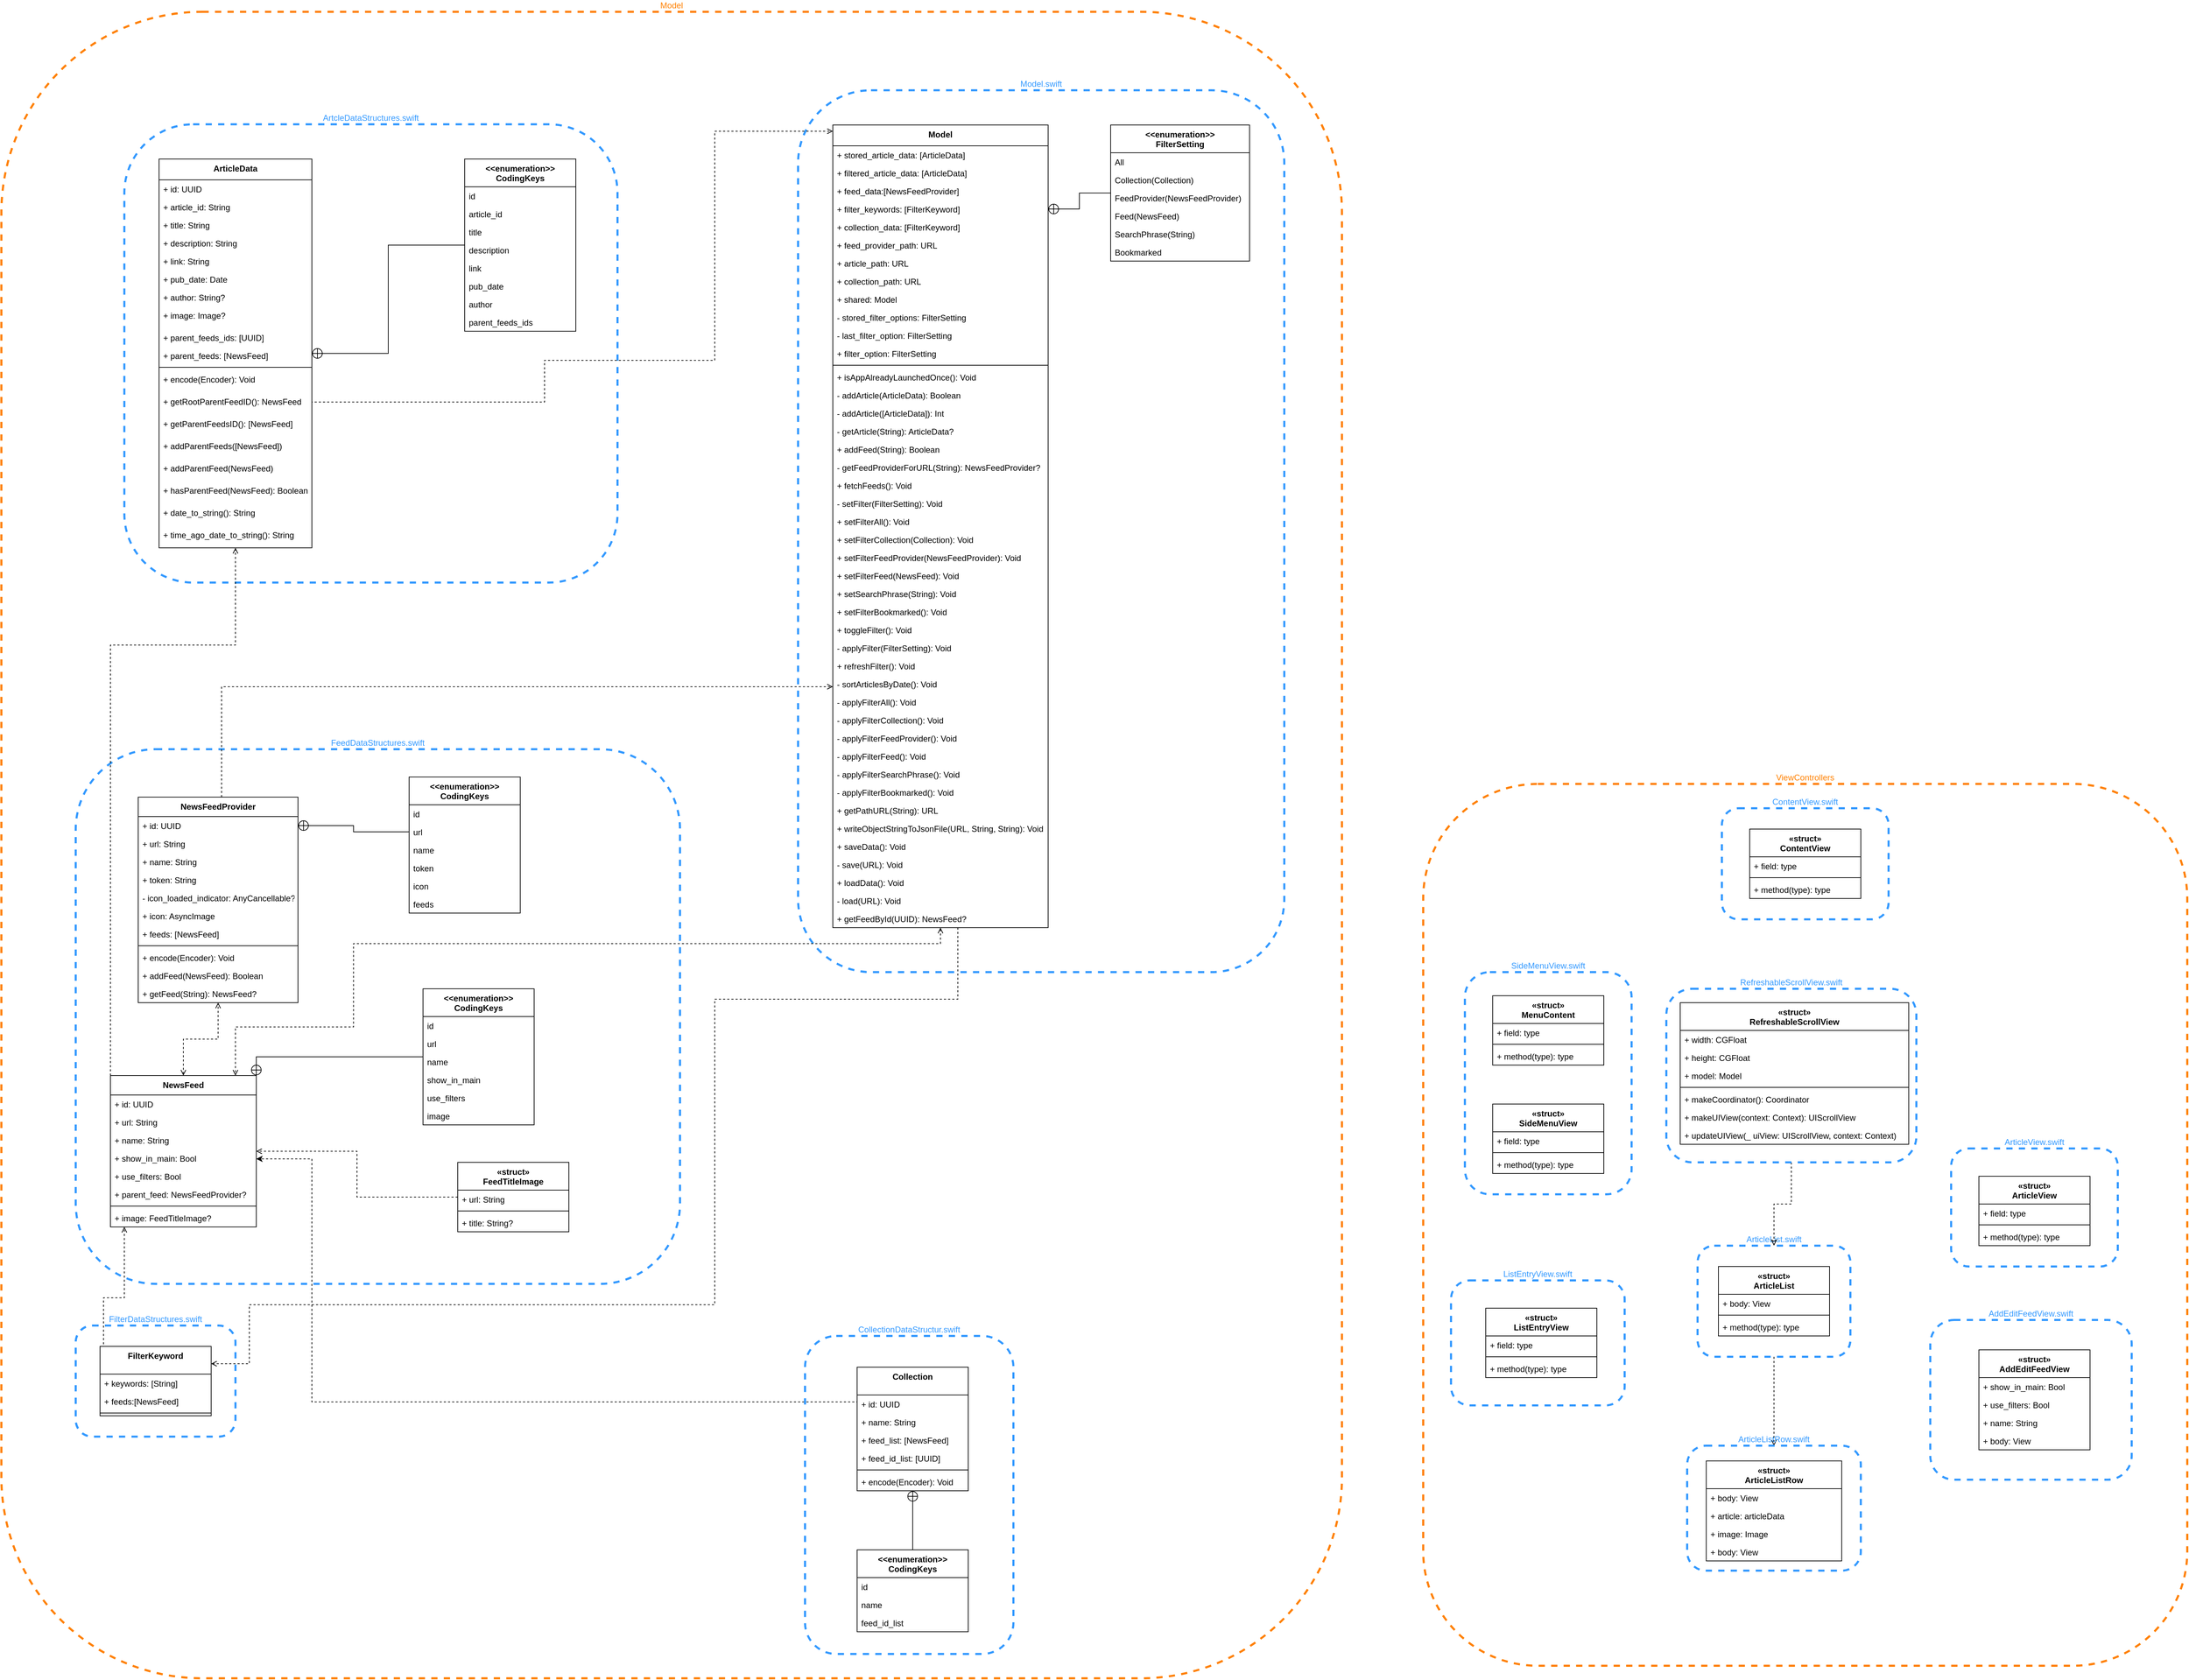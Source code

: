 <mxfile version="13.7.9" type="device"><diagram id="l1xl0v1_wxaMsd1O183A" name="UML"><mxGraphModel dx="4674" dy="5632" grid="1" gridSize="10" guides="1" tooltips="1" connect="1" arrows="1" fold="1" page="1" pageScale="1" pageWidth="827" pageHeight="1169" math="0" shadow="0"><root><mxCell id="0"/><mxCell id="1" parent="0"/><mxCell id="jRbRf-JTC5As9jBnpH00-109" value="ViewControllers" style="rounded=1;whiteSpace=wrap;html=1;fillColor=none;dashed=1;strokeWidth=3;labelPosition=center;verticalLabelPosition=top;align=center;verticalAlign=bottom;strokeColor=#FF8000;fontColor=#FF8000;" parent="1" vertex="1"><mxGeometry x="1220" y="-70" width="1100" height="1270" as="geometry"/></mxCell><mxCell id="jRbRf-JTC5As9jBnpH00-10" value="Model.swift" style="rounded=1;whiteSpace=wrap;html=1;fillColor=none;dashed=1;strokeWidth=3;labelPosition=center;verticalLabelPosition=top;align=center;verticalAlign=bottom;strokeColor=#3399FF;fontColor=#3399FF;" parent="1" vertex="1"><mxGeometry x="320" y="-1069" width="700" height="1270" as="geometry"/></mxCell><mxCell id="jRbRf-JTC5As9jBnpH00-24" value="SideMenuView.swift" style="rounded=1;whiteSpace=wrap;html=1;fillColor=none;dashed=1;strokeWidth=3;labelPosition=center;verticalLabelPosition=top;align=center;verticalAlign=bottom;strokeColor=#3399FF;fontColor=#3399FF;" parent="1" vertex="1"><mxGeometry x="1280" y="201" width="240" height="320" as="geometry"/></mxCell><mxCell id="jRbRf-JTC5As9jBnpH00-15" value="ArtcleDataStructures.swift" style="rounded=1;whiteSpace=wrap;html=1;fillColor=none;dashed=1;strokeWidth=3;labelPosition=center;verticalLabelPosition=top;align=center;verticalAlign=bottom;strokeColor=#3399FF;fontColor=#3399FF;" parent="1" vertex="1"><mxGeometry x="-650" y="-1020" width="710" height="660" as="geometry"/></mxCell><mxCell id="jRbRf-JTC5As9jBnpH00-37" value="ListEntryView.swift" style="rounded=1;whiteSpace=wrap;html=1;fillColor=none;dashed=1;strokeWidth=3;labelPosition=center;verticalLabelPosition=top;align=center;verticalAlign=bottom;strokeColor=#3399FF;fontColor=#3399FF;" parent="1" vertex="1"><mxGeometry x="1260" y="645" width="250" height="180" as="geometry"/></mxCell><mxCell id="jRbRf-JTC5As9jBnpH00-42" value="ArticleView.swift" style="rounded=1;whiteSpace=wrap;html=1;fillColor=none;dashed=1;strokeWidth=3;labelPosition=center;verticalLabelPosition=top;align=center;verticalAlign=bottom;strokeColor=#3399FF;fontColor=#3399FF;" parent="1" vertex="1"><mxGeometry x="1980" y="455" width="240" height="170" as="geometry"/></mxCell><mxCell id="ClGnyrPsY6GVjufxutPG-16" style="edgeStyle=orthogonalEdgeStyle;rounded=0;orthogonalLoop=1;jettySize=auto;html=1;exitX=0.5;exitY=1;exitDx=0;exitDy=0;entryX=0.5;entryY=0;entryDx=0;entryDy=0;dashed=1;endArrow=open;endFill=0;" parent="1" source="jRbRf-JTC5As9jBnpH00-47" target="ClGnyrPsY6GVjufxutPG-6" edge="1"><mxGeometry relative="1" as="geometry"/></mxCell><mxCell id="jRbRf-JTC5As9jBnpH00-47" value="ArticleList.swift" style="rounded=1;whiteSpace=wrap;html=1;fillColor=none;dashed=1;strokeWidth=3;labelPosition=center;verticalLabelPosition=top;align=center;verticalAlign=bottom;strokeColor=#3399FF;fontColor=#3399FF;" parent="1" vertex="1"><mxGeometry x="1615" y="595" width="220" height="160" as="geometry"/></mxCell><mxCell id="jRbRf-JTC5As9jBnpH00-52" value="ContentView.swift" style="rounded=1;whiteSpace=wrap;html=1;fillColor=none;dashed=1;strokeWidth=3;labelPosition=center;verticalLabelPosition=top;align=center;verticalAlign=bottom;strokeColor=#3399FF;fontColor=#3399FF;" parent="1" vertex="1"><mxGeometry x="1650" y="-35" width="240" height="160" as="geometry"/></mxCell><mxCell id="jRbRf-JTC5As9jBnpH00-73" value="FeedDataStructures.swift&lt;br&gt;" style="rounded=1;whiteSpace=wrap;html=1;fillColor=none;dashed=1;strokeWidth=3;labelPosition=center;verticalLabelPosition=top;align=center;verticalAlign=bottom;strokeColor=#3399FF;fontColor=#3399FF;" parent="1" vertex="1"><mxGeometry x="-720" y="-120" width="870" height="770" as="geometry"/></mxCell><mxCell id="jRbRf-JTC5As9jBnpH00-104" style="edgeStyle=orthogonalEdgeStyle;rounded=0;orthogonalLoop=1;jettySize=auto;html=1;dashed=1;endArrow=open;endFill=0;fontColor=#000000;" parent="1" source="jRbRf-JTC5As9jBnpH00-74" target="jRbRf-JTC5As9jBnpH00-29" edge="1"><mxGeometry relative="1" as="geometry"><Array as="points"><mxPoint x="-510" y="-210"/></Array></mxGeometry></mxCell><mxCell id="ClGnyrPsY6GVjufxutPG-6" value="ArticleListRow.swift&lt;br&gt;" style="rounded=1;whiteSpace=wrap;html=1;fillColor=none;dashed=1;strokeWidth=3;labelPosition=center;verticalLabelPosition=top;align=center;verticalAlign=bottom;strokeColor=#3399FF;fontColor=#3399FF;" parent="1" vertex="1"><mxGeometry x="1600" y="883" width="250" height="180" as="geometry"/></mxCell><mxCell id="A1RLhLK0bhEb38lrrQNJ-21" style="edgeStyle=orthogonalEdgeStyle;rounded=0;orthogonalLoop=1;jettySize=auto;html=1;dashed=1;endArrow=classic;endFill=0;" parent="1" source="A1RLhLK0bhEb38lrrQNJ-19" target="jRbRf-JTC5As9jBnpH00-47" edge="1"><mxGeometry relative="1" as="geometry"/></mxCell><mxCell id="A1RLhLK0bhEb38lrrQNJ-19" value="RefreshableScrollView.swift&lt;br&gt;" style="rounded=1;whiteSpace=wrap;html=1;fillColor=none;dashed=1;strokeWidth=3;labelPosition=center;verticalLabelPosition=top;align=center;verticalAlign=bottom;strokeColor=#3399FF;fontColor=#3399FF;" parent="1" vertex="1"><mxGeometry x="1570" y="225" width="360" height="250" as="geometry"/></mxCell><mxCell id="6bXA4w8QznH08jvuLmzE-7" value="AddEditFeedView.swift&lt;br&gt;" style="rounded=1;whiteSpace=wrap;html=1;fillColor=none;dashed=1;strokeWidth=3;labelPosition=center;verticalLabelPosition=top;align=center;verticalAlign=bottom;strokeColor=#3399FF;fontColor=#3399FF;" parent="1" vertex="1"><mxGeometry x="1950" y="702" width="290" height="230" as="geometry"/></mxCell><mxCell id="jRbRf-JTC5As9jBnpH00-16" value="«struct»&#10;MenuContent" style="swimlane;fontStyle=1;align=center;verticalAlign=top;childLayout=stackLayout;horizontal=1;startSize=40;horizontalStack=0;resizeParent=1;resizeParentMax=0;resizeLast=0;collapsible=1;marginBottom=0;strokeColor=#000000;strokeWidth=1;fillColor=none;fontColor=#000000;" parent="1" vertex="1"><mxGeometry x="1320" y="235" width="160" height="100" as="geometry"/></mxCell><mxCell id="jRbRf-JTC5As9jBnpH00-17" value="+ field: type" style="text;strokeColor=none;fillColor=none;align=left;verticalAlign=top;spacingLeft=4;spacingRight=4;overflow=hidden;rotatable=0;points=[[0,0.5],[1,0.5]];portConstraint=eastwest;" parent="jRbRf-JTC5As9jBnpH00-16" vertex="1"><mxGeometry y="40" width="160" height="26" as="geometry"/></mxCell><mxCell id="jRbRf-JTC5As9jBnpH00-18" value="" style="line;strokeWidth=1;fillColor=none;align=left;verticalAlign=middle;spacingTop=-1;spacingLeft=3;spacingRight=3;rotatable=0;labelPosition=right;points=[];portConstraint=eastwest;" parent="jRbRf-JTC5As9jBnpH00-16" vertex="1"><mxGeometry y="66" width="160" height="8" as="geometry"/></mxCell><mxCell id="jRbRf-JTC5As9jBnpH00-19" value="+ method(type): type" style="text;strokeColor=none;fillColor=none;align=left;verticalAlign=top;spacingLeft=4;spacingRight=4;overflow=hidden;rotatable=0;points=[[0,0.5],[1,0.5]];portConstraint=eastwest;" parent="jRbRf-JTC5As9jBnpH00-16" vertex="1"><mxGeometry y="74" width="160" height="26" as="geometry"/></mxCell><mxCell id="jRbRf-JTC5As9jBnpH00-25" value="«struct»&#10;SideMenuView" style="swimlane;fontStyle=1;align=center;verticalAlign=top;childLayout=stackLayout;horizontal=1;startSize=40;horizontalStack=0;resizeParent=1;resizeParentMax=0;resizeLast=0;collapsible=1;marginBottom=0;strokeColor=#000000;strokeWidth=1;fillColor=none;fontColor=#000000;" parent="1" vertex="1"><mxGeometry x="1320" y="391.0" width="160" height="100" as="geometry"/></mxCell><mxCell id="jRbRf-JTC5As9jBnpH00-26" value="+ field: type" style="text;strokeColor=none;fillColor=none;align=left;verticalAlign=top;spacingLeft=4;spacingRight=4;overflow=hidden;rotatable=0;points=[[0,0.5],[1,0.5]];portConstraint=eastwest;" parent="jRbRf-JTC5As9jBnpH00-25" vertex="1"><mxGeometry y="40" width="160" height="26" as="geometry"/></mxCell><mxCell id="jRbRf-JTC5As9jBnpH00-27" value="" style="line;strokeWidth=1;fillColor=none;align=left;verticalAlign=middle;spacingTop=-1;spacingLeft=3;spacingRight=3;rotatable=0;labelPosition=right;points=[];portConstraint=eastwest;" parent="jRbRf-JTC5As9jBnpH00-25" vertex="1"><mxGeometry y="66" width="160" height="8" as="geometry"/></mxCell><mxCell id="jRbRf-JTC5As9jBnpH00-28" value="+ method(type): type" style="text;strokeColor=none;fillColor=none;align=left;verticalAlign=top;spacingLeft=4;spacingRight=4;overflow=hidden;rotatable=0;points=[[0,0.5],[1,0.5]];portConstraint=eastwest;" parent="jRbRf-JTC5As9jBnpH00-25" vertex="1"><mxGeometry y="74" width="160" height="26" as="geometry"/></mxCell><mxCell id="jRbRf-JTC5As9jBnpH00-38" value="«struct»&#10;ListEntryView" style="swimlane;fontStyle=1;align=center;verticalAlign=top;childLayout=stackLayout;horizontal=1;startSize=40;horizontalStack=0;resizeParent=1;resizeParentMax=0;resizeLast=0;collapsible=1;marginBottom=0;strokeColor=#000000;strokeWidth=1;fillColor=none;fontColor=#000000;" parent="1" vertex="1"><mxGeometry x="1310" y="685.0" width="160" height="100" as="geometry"/></mxCell><mxCell id="jRbRf-JTC5As9jBnpH00-39" value="+ field: type" style="text;strokeColor=none;fillColor=none;align=left;verticalAlign=top;spacingLeft=4;spacingRight=4;overflow=hidden;rotatable=0;points=[[0,0.5],[1,0.5]];portConstraint=eastwest;" parent="jRbRf-JTC5As9jBnpH00-38" vertex="1"><mxGeometry y="40" width="160" height="26" as="geometry"/></mxCell><mxCell id="jRbRf-JTC5As9jBnpH00-40" value="" style="line;strokeWidth=1;fillColor=none;align=left;verticalAlign=middle;spacingTop=-1;spacingLeft=3;spacingRight=3;rotatable=0;labelPosition=right;points=[];portConstraint=eastwest;" parent="jRbRf-JTC5As9jBnpH00-38" vertex="1"><mxGeometry y="66" width="160" height="8" as="geometry"/></mxCell><mxCell id="jRbRf-JTC5As9jBnpH00-41" value="+ method(type): type" style="text;strokeColor=none;fillColor=none;align=left;verticalAlign=top;spacingLeft=4;spacingRight=4;overflow=hidden;rotatable=0;points=[[0,0.5],[1,0.5]];portConstraint=eastwest;" parent="jRbRf-JTC5As9jBnpH00-38" vertex="1"><mxGeometry y="74" width="160" height="26" as="geometry"/></mxCell><mxCell id="jRbRf-JTC5As9jBnpH00-43" value="«struct»&#10;ArticleView" style="swimlane;fontStyle=1;align=center;verticalAlign=top;childLayout=stackLayout;horizontal=1;startSize=40;horizontalStack=0;resizeParent=1;resizeParentMax=0;resizeLast=0;collapsible=1;marginBottom=0;strokeColor=#000000;strokeWidth=1;fillColor=none;fontColor=#000000;" parent="1" vertex="1"><mxGeometry x="2020" y="495.0" width="160" height="100" as="geometry"/></mxCell><mxCell id="jRbRf-JTC5As9jBnpH00-44" value="+ field: type" style="text;strokeColor=none;fillColor=none;align=left;verticalAlign=top;spacingLeft=4;spacingRight=4;overflow=hidden;rotatable=0;points=[[0,0.5],[1,0.5]];portConstraint=eastwest;" parent="jRbRf-JTC5As9jBnpH00-43" vertex="1"><mxGeometry y="40" width="160" height="26" as="geometry"/></mxCell><mxCell id="jRbRf-JTC5As9jBnpH00-45" value="" style="line;strokeWidth=1;fillColor=none;align=left;verticalAlign=middle;spacingTop=-1;spacingLeft=3;spacingRight=3;rotatable=0;labelPosition=right;points=[];portConstraint=eastwest;" parent="jRbRf-JTC5As9jBnpH00-43" vertex="1"><mxGeometry y="66" width="160" height="8" as="geometry"/></mxCell><mxCell id="jRbRf-JTC5As9jBnpH00-46" value="+ method(type): type" style="text;strokeColor=none;fillColor=none;align=left;verticalAlign=top;spacingLeft=4;spacingRight=4;overflow=hidden;rotatable=0;points=[[0,0.5],[1,0.5]];portConstraint=eastwest;" parent="jRbRf-JTC5As9jBnpH00-43" vertex="1"><mxGeometry y="74" width="160" height="26" as="geometry"/></mxCell><mxCell id="ClGnyrPsY6GVjufxutPG-7" value="«struct»&#10;ArticleListRow&#10;" style="swimlane;fontStyle=1;align=center;verticalAlign=top;childLayout=stackLayout;horizontal=1;startSize=40;horizontalStack=0;resizeParent=1;resizeParentMax=0;resizeLast=0;collapsible=1;marginBottom=0;strokeColor=#000000;strokeWidth=1;fillColor=none;fontColor=#000000;" parent="1" vertex="1"><mxGeometry x="1627.5" y="905" width="195" height="144" as="geometry"/></mxCell><mxCell id="ClGnyrPsY6GVjufxutPG-10" value="+ body: View" style="text;strokeColor=none;fillColor=none;align=left;verticalAlign=top;spacingLeft=4;spacingRight=4;overflow=hidden;rotatable=0;points=[[0,0.5],[1,0.5]];portConstraint=eastwest;" parent="ClGnyrPsY6GVjufxutPG-7" vertex="1"><mxGeometry y="40" width="195" height="26" as="geometry"/></mxCell><mxCell id="A1RLhLK0bhEb38lrrQNJ-8" value="+ article: articleData" style="text;strokeColor=none;fillColor=none;align=left;verticalAlign=top;spacingLeft=4;spacingRight=4;overflow=hidden;rotatable=0;points=[[0,0.5],[1,0.5]];portConstraint=eastwest;" parent="ClGnyrPsY6GVjufxutPG-7" vertex="1"><mxGeometry y="66" width="195" height="26" as="geometry"/></mxCell><mxCell id="A1RLhLK0bhEb38lrrQNJ-9" value="+ image: Image" style="text;strokeColor=none;fillColor=none;align=left;verticalAlign=top;spacingLeft=4;spacingRight=4;overflow=hidden;rotatable=0;points=[[0,0.5],[1,0.5]];portConstraint=eastwest;" parent="ClGnyrPsY6GVjufxutPG-7" vertex="1"><mxGeometry y="92" width="195" height="26" as="geometry"/></mxCell><mxCell id="A1RLhLK0bhEb38lrrQNJ-10" value="+ body: View" style="text;strokeColor=none;fillColor=none;align=left;verticalAlign=top;spacingLeft=4;spacingRight=4;overflow=hidden;rotatable=0;points=[[0,0.5],[1,0.5]];portConstraint=eastwest;" parent="ClGnyrPsY6GVjufxutPG-7" vertex="1"><mxGeometry y="118" width="195" height="26" as="geometry"/></mxCell><mxCell id="jRbRf-JTC5As9jBnpH00-53" value="«struct»&#10;ContentView" style="swimlane;fontStyle=1;align=center;verticalAlign=top;childLayout=stackLayout;horizontal=1;startSize=40;horizontalStack=0;resizeParent=1;resizeParentMax=0;resizeLast=0;collapsible=1;marginBottom=0;strokeColor=#000000;strokeWidth=1;fillColor=none;fontColor=#000000;" parent="1" vertex="1"><mxGeometry x="1690" y="-5.0" width="160" height="100" as="geometry"/></mxCell><mxCell id="jRbRf-JTC5As9jBnpH00-54" value="+ field: type" style="text;strokeColor=none;fillColor=none;align=left;verticalAlign=top;spacingLeft=4;spacingRight=4;overflow=hidden;rotatable=0;points=[[0,0.5],[1,0.5]];portConstraint=eastwest;" parent="jRbRf-JTC5As9jBnpH00-53" vertex="1"><mxGeometry y="40" width="160" height="26" as="geometry"/></mxCell><mxCell id="jRbRf-JTC5As9jBnpH00-55" value="" style="line;strokeWidth=1;fillColor=none;align=left;verticalAlign=middle;spacingTop=-1;spacingLeft=3;spacingRight=3;rotatable=0;labelPosition=right;points=[];portConstraint=eastwest;" parent="jRbRf-JTC5As9jBnpH00-53" vertex="1"><mxGeometry y="66" width="160" height="8" as="geometry"/></mxCell><mxCell id="jRbRf-JTC5As9jBnpH00-56" value="+ method(type): type" style="text;strokeColor=none;fillColor=none;align=left;verticalAlign=top;spacingLeft=4;spacingRight=4;overflow=hidden;rotatable=0;points=[[0,0.5],[1,0.5]];portConstraint=eastwest;" parent="jRbRf-JTC5As9jBnpH00-53" vertex="1"><mxGeometry y="74" width="160" height="26" as="geometry"/></mxCell><mxCell id="jRbRf-JTC5As9jBnpH00-48" value="«struct»&#10;ArticleList" style="swimlane;fontStyle=1;align=center;verticalAlign=top;childLayout=stackLayout;horizontal=1;startSize=40;horizontalStack=0;resizeParent=1;resizeParentMax=0;resizeLast=0;collapsible=1;marginBottom=0;strokeColor=#000000;strokeWidth=1;fillColor=none;fontColor=#000000;" parent="1" vertex="1"><mxGeometry x="1645" y="625.0" width="160" height="100" as="geometry"/></mxCell><mxCell id="jRbRf-JTC5As9jBnpH00-49" value="+ body: View" style="text;strokeColor=none;fillColor=none;align=left;verticalAlign=top;spacingLeft=4;spacingRight=4;overflow=hidden;rotatable=0;points=[[0,0.5],[1,0.5]];portConstraint=eastwest;" parent="jRbRf-JTC5As9jBnpH00-48" vertex="1"><mxGeometry y="40" width="160" height="26" as="geometry"/></mxCell><mxCell id="jRbRf-JTC5As9jBnpH00-50" value="" style="line;strokeWidth=1;fillColor=none;align=left;verticalAlign=middle;spacingTop=-1;spacingLeft=3;spacingRight=3;rotatable=0;labelPosition=right;points=[];portConstraint=eastwest;" parent="jRbRf-JTC5As9jBnpH00-48" vertex="1"><mxGeometry y="66" width="160" height="8" as="geometry"/></mxCell><mxCell id="jRbRf-JTC5As9jBnpH00-51" value="+ method(type): type" style="text;strokeColor=none;fillColor=none;align=left;verticalAlign=top;spacingLeft=4;spacingRight=4;overflow=hidden;rotatable=0;points=[[0,0.5],[1,0.5]];portConstraint=eastwest;" parent="jRbRf-JTC5As9jBnpH00-48" vertex="1"><mxGeometry y="74" width="160" height="26" as="geometry"/></mxCell><mxCell id="A1RLhLK0bhEb38lrrQNJ-4" value="«struct»&#10;RefreshableScrollView" style="swimlane;fontStyle=1;align=center;verticalAlign=top;childLayout=stackLayout;horizontal=1;startSize=40;horizontalStack=0;resizeParent=1;resizeParentMax=0;resizeLast=0;collapsible=1;marginBottom=0;strokeColor=#000000;strokeWidth=1;fillColor=none;fontColor=#000000;" parent="1" vertex="1"><mxGeometry x="1590" y="245" width="329" height="204" as="geometry"/></mxCell><mxCell id="A1RLhLK0bhEb38lrrQNJ-5" value="+ width: CGFloat" style="text;strokeColor=none;fillColor=none;align=left;verticalAlign=top;spacingLeft=4;spacingRight=4;overflow=hidden;rotatable=0;points=[[0,0.5],[1,0.5]];portConstraint=eastwest;" parent="A1RLhLK0bhEb38lrrQNJ-4" vertex="1"><mxGeometry y="40" width="329" height="26" as="geometry"/></mxCell><mxCell id="A1RLhLK0bhEb38lrrQNJ-7" value="+ height: CGFloat" style="text;strokeColor=none;fillColor=none;align=left;verticalAlign=top;spacingLeft=4;spacingRight=4;overflow=hidden;rotatable=0;points=[[0,0.5],[1,0.5]];portConstraint=eastwest;" parent="A1RLhLK0bhEb38lrrQNJ-4" vertex="1"><mxGeometry y="66" width="329" height="26" as="geometry"/></mxCell><mxCell id="A1RLhLK0bhEb38lrrQNJ-11" value="+ model: Model" style="text;strokeColor=none;fillColor=none;align=left;verticalAlign=top;spacingLeft=4;spacingRight=4;overflow=hidden;rotatable=0;points=[[0,0.5],[1,0.5]];portConstraint=eastwest;" parent="A1RLhLK0bhEb38lrrQNJ-4" vertex="1"><mxGeometry y="92" width="329" height="26" as="geometry"/></mxCell><mxCell id="A1RLhLK0bhEb38lrrQNJ-14" value="" style="line;strokeWidth=1;fillColor=none;align=left;verticalAlign=middle;spacingTop=-1;spacingLeft=3;spacingRight=3;rotatable=0;labelPosition=right;points=[];portConstraint=eastwest;" parent="A1RLhLK0bhEb38lrrQNJ-4" vertex="1"><mxGeometry y="118" width="329" height="8" as="geometry"/></mxCell><mxCell id="A1RLhLK0bhEb38lrrQNJ-13" value="+ makeCoordinator(): Coordinator&#10;" style="text;strokeColor=none;fillColor=none;align=left;verticalAlign=top;spacingLeft=4;spacingRight=4;overflow=hidden;rotatable=0;points=[[0,0.5],[1,0.5]];portConstraint=eastwest;" parent="A1RLhLK0bhEb38lrrQNJ-4" vertex="1"><mxGeometry y="126" width="329" height="26" as="geometry"/></mxCell><mxCell id="A1RLhLK0bhEb38lrrQNJ-15" value="+ makeUIView(context: Context): UIScrollView" style="text;strokeColor=none;fillColor=none;align=left;verticalAlign=top;spacingLeft=4;spacingRight=4;overflow=hidden;rotatable=0;points=[[0,0.5],[1,0.5]];portConstraint=eastwest;" parent="A1RLhLK0bhEb38lrrQNJ-4" vertex="1"><mxGeometry y="152" width="329" height="26" as="geometry"/></mxCell><mxCell id="A1RLhLK0bhEb38lrrQNJ-16" value="+ updateUIView(_ uiView: UIScrollView, context: Context)" style="text;strokeColor=none;fillColor=none;align=left;verticalAlign=top;spacingLeft=4;spacingRight=4;overflow=hidden;rotatable=0;points=[[0,0.5],[1,0.5]];portConstraint=eastwest;" parent="A1RLhLK0bhEb38lrrQNJ-4" vertex="1"><mxGeometry y="178" width="329" height="26" as="geometry"/></mxCell><mxCell id="6bXA4w8QznH08jvuLmzE-1" value="«struct»&#10;AddEditFeedView" style="swimlane;fontStyle=1;align=center;verticalAlign=top;childLayout=stackLayout;horizontal=1;startSize=40;horizontalStack=0;resizeParent=1;resizeParentMax=0;resizeLast=0;collapsible=1;marginBottom=0;strokeColor=#000000;strokeWidth=1;fillColor=none;fontColor=#000000;" parent="1" vertex="1"><mxGeometry x="2020" y="745.0" width="160" height="144" as="geometry"/></mxCell><mxCell id="6bXA4w8QznH08jvuLmzE-2" value="+ show_in_main: Bool" style="text;strokeColor=none;fillColor=none;align=left;verticalAlign=top;spacingLeft=4;spacingRight=4;overflow=hidden;rotatable=0;points=[[0,0.5],[1,0.5]];portConstraint=eastwest;" parent="6bXA4w8QznH08jvuLmzE-1" vertex="1"><mxGeometry y="40" width="160" height="26" as="geometry"/></mxCell><mxCell id="6bXA4w8QznH08jvuLmzE-4" value="+ use_filters: Bool" style="text;strokeColor=none;fillColor=none;align=left;verticalAlign=top;spacingLeft=4;spacingRight=4;overflow=hidden;rotatable=0;points=[[0,0.5],[1,0.5]];portConstraint=eastwest;" parent="6bXA4w8QznH08jvuLmzE-1" vertex="1"><mxGeometry y="66" width="160" height="26" as="geometry"/></mxCell><mxCell id="6bXA4w8QznH08jvuLmzE-5" value="+ name: String" style="text;strokeColor=none;fillColor=none;align=left;verticalAlign=top;spacingLeft=4;spacingRight=4;overflow=hidden;rotatable=0;points=[[0,0.5],[1,0.5]];portConstraint=eastwest;" parent="6bXA4w8QznH08jvuLmzE-1" vertex="1"><mxGeometry y="92" width="160" height="26" as="geometry"/></mxCell><mxCell id="6bXA4w8QznH08jvuLmzE-6" value="+ body: View" style="text;strokeColor=none;fillColor=none;align=left;verticalAlign=top;spacingLeft=4;spacingRight=4;overflow=hidden;rotatable=0;points=[[0,0.5],[1,0.5]];portConstraint=eastwest;" parent="6bXA4w8QznH08jvuLmzE-1" vertex="1"><mxGeometry y="118" width="160" height="26" as="geometry"/></mxCell><mxCell id="CtnKnnT-W5JC-0_htyBk-9" style="edgeStyle=orthogonalEdgeStyle;rounded=0;orthogonalLoop=1;jettySize=auto;html=1;entryX=1;entryY=0.5;entryDx=0;entryDy=0;endArrow=circlePlus;endFill=0;" edge="1" parent="1" source="CtnKnnT-W5JC-0_htyBk-1" target="CtnKnnT-W5JC-0_htyBk-13"><mxGeometry relative="1" as="geometry"><mxPoint x="150" y="-920" as="targetPoint"/></mxGeometry></mxCell><mxCell id="CtnKnnT-W5JC-0_htyBk-120" style="edgeStyle=orthogonalEdgeStyle;rounded=0;orthogonalLoop=1;jettySize=auto;html=1;dashed=1;startArrow=none;startFill=0;endArrow=open;endFill=0;exitX=0;exitY=0;exitDx=0;exitDy=0;" edge="1" parent="1" source="jRbRf-JTC5As9jBnpH00-83" target="jRbRf-JTC5As9jBnpH00-33"><mxGeometry relative="1" as="geometry"><Array as="points"><mxPoint x="-670" y="-270"/><mxPoint x="-490" y="-270"/></Array></mxGeometry></mxCell><mxCell id="jRbRf-JTC5As9jBnpH00-33" value="ArticleData" style="swimlane;fontStyle=1;align=center;verticalAlign=top;childLayout=stackLayout;horizontal=1;startSize=30;horizontalStack=0;resizeParent=1;resizeParentMax=0;resizeLast=0;collapsible=1;marginBottom=0;strokeColor=#000000;strokeWidth=1;fillColor=none;fontColor=#000000;" parent="1" vertex="1"><mxGeometry x="-600" y="-970" width="220" height="560" as="geometry"><mxRectangle x="-80" y="170" width="100" height="30" as="alternateBounds"/></mxGeometry></mxCell><mxCell id="jRbRf-JTC5As9jBnpH00-34" value="+ id: UUID" style="text;strokeColor=none;fillColor=none;align=left;verticalAlign=top;spacingLeft=4;spacingRight=4;overflow=hidden;rotatable=0;points=[[0,0.5],[1,0.5]];portConstraint=eastwest;" parent="jRbRf-JTC5As9jBnpH00-33" vertex="1"><mxGeometry y="30" width="220" height="26" as="geometry"/></mxCell><mxCell id="jRbRf-JTC5As9jBnpH00-57" value="+ article_id: String" style="text;strokeColor=none;fillColor=none;align=left;verticalAlign=top;spacingLeft=4;spacingRight=4;overflow=hidden;rotatable=0;points=[[0,0.5],[1,0.5]];portConstraint=eastwest;" parent="jRbRf-JTC5As9jBnpH00-33" vertex="1"><mxGeometry y="56" width="220" height="26" as="geometry"/></mxCell><mxCell id="jRbRf-JTC5As9jBnpH00-58" value="+ title: String" style="text;strokeColor=none;fillColor=none;align=left;verticalAlign=top;spacingLeft=4;spacingRight=4;overflow=hidden;rotatable=0;points=[[0,0.5],[1,0.5]];portConstraint=eastwest;" parent="jRbRf-JTC5As9jBnpH00-33" vertex="1"><mxGeometry y="82" width="220" height="26" as="geometry"/></mxCell><mxCell id="jRbRf-JTC5As9jBnpH00-59" value="+ description: String" style="text;strokeColor=none;fillColor=none;align=left;verticalAlign=top;spacingLeft=4;spacingRight=4;overflow=hidden;rotatable=0;points=[[0,0.5],[1,0.5]];portConstraint=eastwest;" parent="jRbRf-JTC5As9jBnpH00-33" vertex="1"><mxGeometry y="108" width="220" height="26" as="geometry"/></mxCell><mxCell id="jRbRf-JTC5As9jBnpH00-60" value="+ link: String" style="text;strokeColor=none;fillColor=none;align=left;verticalAlign=top;spacingLeft=4;spacingRight=4;overflow=hidden;rotatable=0;points=[[0,0.5],[1,0.5]];portConstraint=eastwest;" parent="jRbRf-JTC5As9jBnpH00-33" vertex="1"><mxGeometry y="134" width="220" height="26" as="geometry"/></mxCell><mxCell id="jRbRf-JTC5As9jBnpH00-62" value="+ pub_date: Date" style="text;strokeColor=none;fillColor=none;align=left;verticalAlign=top;spacingLeft=4;spacingRight=4;overflow=hidden;rotatable=0;points=[[0,0.5],[1,0.5]];portConstraint=eastwest;" parent="jRbRf-JTC5As9jBnpH00-33" vertex="1"><mxGeometry y="160" width="220" height="26" as="geometry"/></mxCell><mxCell id="jRbRf-JTC5As9jBnpH00-63" value="+ author: String?" style="text;strokeColor=none;fillColor=none;align=left;verticalAlign=top;spacingLeft=4;spacingRight=4;overflow=hidden;rotatable=0;points=[[0,0.5],[1,0.5]];portConstraint=eastwest;" parent="jRbRf-JTC5As9jBnpH00-33" vertex="1"><mxGeometry y="186" width="220" height="26" as="geometry"/></mxCell><mxCell id="jRbRf-JTC5As9jBnpH00-64" value="+ image: Image?" style="text;strokeColor=none;fillColor=none;align=left;verticalAlign=top;spacingLeft=4;spacingRight=4;overflow=hidden;rotatable=0;points=[[0,0.5],[1,0.5]];portConstraint=eastwest;" parent="jRbRf-JTC5As9jBnpH00-33" vertex="1"><mxGeometry y="212" width="220" height="32" as="geometry"/></mxCell><mxCell id="jRbRf-JTC5As9jBnpH00-61" value="+ parent_feeds_ids: [UUID]" style="text;strokeColor=none;fillColor=none;align=left;verticalAlign=top;spacingLeft=4;spacingRight=4;overflow=hidden;rotatable=0;points=[[0,0.5],[1,0.5]];portConstraint=eastwest;" parent="jRbRf-JTC5As9jBnpH00-33" vertex="1"><mxGeometry y="244" width="220" height="26" as="geometry"/></mxCell><mxCell id="CtnKnnT-W5JC-0_htyBk-72" value="+ parent_feeds: [NewsFeed]" style="text;strokeColor=none;fillColor=none;align=left;verticalAlign=top;spacingLeft=4;spacingRight=4;overflow=hidden;rotatable=0;points=[[0,0.5],[1,0.5]];portConstraint=eastwest;" vertex="1" parent="jRbRf-JTC5As9jBnpH00-33"><mxGeometry y="270" width="220" height="26" as="geometry"/></mxCell><mxCell id="-xqDfg3YD1LA9i8rbfXu-3" value="" style="line;strokeWidth=1;fillColor=none;align=left;verticalAlign=middle;spacingTop=-1;spacingLeft=3;spacingRight=3;rotatable=0;labelPosition=right;points=[];portConstraint=eastwest;" parent="jRbRf-JTC5As9jBnpH00-33" vertex="1"><mxGeometry y="296" width="220" height="8" as="geometry"/></mxCell><mxCell id="CtnKnnT-W5JC-0_htyBk-90" value="+ encode(Encoder): Void" style="text;strokeColor=none;fillColor=none;align=left;verticalAlign=top;spacingLeft=4;spacingRight=4;overflow=hidden;rotatable=0;points=[[0,0.5],[1,0.5]];portConstraint=eastwest;" vertex="1" parent="jRbRf-JTC5As9jBnpH00-33"><mxGeometry y="304" width="220" height="32" as="geometry"/></mxCell><mxCell id="-xqDfg3YD1LA9i8rbfXu-7" value="+ getRootParentFeedID(): NewsFeed" style="text;strokeColor=none;fillColor=none;align=left;verticalAlign=top;spacingLeft=4;spacingRight=4;overflow=hidden;rotatable=0;points=[[0,0.5],[1,0.5]];portConstraint=eastwest;" parent="jRbRf-JTC5As9jBnpH00-33" vertex="1"><mxGeometry y="336" width="220" height="32" as="geometry"/></mxCell><mxCell id="CtnKnnT-W5JC-0_htyBk-73" value="+ getParentFeedsID(): [NewsFeed]" style="text;strokeColor=none;fillColor=none;align=left;verticalAlign=top;spacingLeft=4;spacingRight=4;overflow=hidden;rotatable=0;points=[[0,0.5],[1,0.5]];portConstraint=eastwest;" vertex="1" parent="jRbRf-JTC5As9jBnpH00-33"><mxGeometry y="368" width="220" height="32" as="geometry"/></mxCell><mxCell id="CtnKnnT-W5JC-0_htyBk-74" value="+ addParentFeeds([NewsFeed])" style="text;strokeColor=none;fillColor=none;align=left;verticalAlign=top;spacingLeft=4;spacingRight=4;overflow=hidden;rotatable=0;points=[[0,0.5],[1,0.5]];portConstraint=eastwest;" vertex="1" parent="jRbRf-JTC5As9jBnpH00-33"><mxGeometry y="400" width="220" height="32" as="geometry"/></mxCell><mxCell id="CtnKnnT-W5JC-0_htyBk-75" value="+ addParentFeed(NewsFeed)" style="text;strokeColor=none;fillColor=none;align=left;verticalAlign=top;spacingLeft=4;spacingRight=4;overflow=hidden;rotatable=0;points=[[0,0.5],[1,0.5]];portConstraint=eastwest;" vertex="1" parent="jRbRf-JTC5As9jBnpH00-33"><mxGeometry y="432" width="220" height="32" as="geometry"/></mxCell><mxCell id="CtnKnnT-W5JC-0_htyBk-76" value="+ hasParentFeed(NewsFeed): Boolean" style="text;strokeColor=none;fillColor=none;align=left;verticalAlign=top;spacingLeft=4;spacingRight=4;overflow=hidden;rotatable=0;points=[[0,0.5],[1,0.5]];portConstraint=eastwest;" vertex="1" parent="jRbRf-JTC5As9jBnpH00-33"><mxGeometry y="464" width="220" height="32" as="geometry"/></mxCell><mxCell id="CtnKnnT-W5JC-0_htyBk-77" value="+ date_to_string(): String" style="text;strokeColor=none;fillColor=none;align=left;verticalAlign=top;spacingLeft=4;spacingRight=4;overflow=hidden;rotatable=0;points=[[0,0.5],[1,0.5]];portConstraint=eastwest;" vertex="1" parent="jRbRf-JTC5As9jBnpH00-33"><mxGeometry y="496" width="220" height="32" as="geometry"/></mxCell><mxCell id="CtnKnnT-W5JC-0_htyBk-78" value="+ time_ago_date_to_string(): String" style="text;strokeColor=none;fillColor=none;align=left;verticalAlign=top;spacingLeft=4;spacingRight=4;overflow=hidden;rotatable=0;points=[[0,0.5],[1,0.5]];portConstraint=eastwest;" vertex="1" parent="jRbRf-JTC5As9jBnpH00-33"><mxGeometry y="528" width="220" height="32" as="geometry"/></mxCell><mxCell id="CtnKnnT-W5JC-0_htyBk-71" style="edgeStyle=orthogonalEdgeStyle;rounded=0;orthogonalLoop=1;jettySize=auto;html=1;endArrow=circlePlus;endFill=0;" edge="1" parent="1" source="CtnKnnT-W5JC-0_htyBk-61" target="jRbRf-JTC5As9jBnpH00-33"><mxGeometry relative="1" as="geometry"/></mxCell><mxCell id="CtnKnnT-W5JC-0_htyBk-61" value="&lt;&lt;enumeration&gt;&gt;&#10;CodingKeys" style="swimlane;fontStyle=1;align=center;verticalAlign=top;childLayout=stackLayout;horizontal=1;startSize=40;horizontalStack=0;resizeParent=1;resizeParentMax=0;resizeLast=0;collapsible=1;marginBottom=0;strokeColor=#000000;strokeWidth=1;fillColor=none;fontColor=#000000;" vertex="1" parent="1"><mxGeometry x="-160" y="-970.0" width="160" height="248" as="geometry"/></mxCell><mxCell id="CtnKnnT-W5JC-0_htyBk-62" value="id" style="text;strokeColor=none;fillColor=none;align=left;verticalAlign=top;spacingLeft=4;spacingRight=4;overflow=hidden;rotatable=0;points=[[0,0.5],[1,0.5]];portConstraint=eastwest;" vertex="1" parent="CtnKnnT-W5JC-0_htyBk-61"><mxGeometry y="40" width="160" height="26" as="geometry"/></mxCell><mxCell id="CtnKnnT-W5JC-0_htyBk-64" value="article_id" style="text;strokeColor=none;fillColor=none;align=left;verticalAlign=top;spacingLeft=4;spacingRight=4;overflow=hidden;rotatable=0;points=[[0,0.5],[1,0.5]];portConstraint=eastwest;" vertex="1" parent="CtnKnnT-W5JC-0_htyBk-61"><mxGeometry y="66" width="160" height="26" as="geometry"/></mxCell><mxCell id="CtnKnnT-W5JC-0_htyBk-65" value="title" style="text;strokeColor=none;fillColor=none;align=left;verticalAlign=top;spacingLeft=4;spacingRight=4;overflow=hidden;rotatable=0;points=[[0,0.5],[1,0.5]];portConstraint=eastwest;" vertex="1" parent="CtnKnnT-W5JC-0_htyBk-61"><mxGeometry y="92" width="160" height="26" as="geometry"/></mxCell><mxCell id="CtnKnnT-W5JC-0_htyBk-66" value="description" style="text;strokeColor=none;fillColor=none;align=left;verticalAlign=top;spacingLeft=4;spacingRight=4;overflow=hidden;rotatable=0;points=[[0,0.5],[1,0.5]];portConstraint=eastwest;" vertex="1" parent="CtnKnnT-W5JC-0_htyBk-61"><mxGeometry y="118" width="160" height="26" as="geometry"/></mxCell><mxCell id="CtnKnnT-W5JC-0_htyBk-67" value="link" style="text;strokeColor=none;fillColor=none;align=left;verticalAlign=top;spacingLeft=4;spacingRight=4;overflow=hidden;rotatable=0;points=[[0,0.5],[1,0.5]];portConstraint=eastwest;" vertex="1" parent="CtnKnnT-W5JC-0_htyBk-61"><mxGeometry y="144" width="160" height="26" as="geometry"/></mxCell><mxCell id="CtnKnnT-W5JC-0_htyBk-68" value="pub_date" style="text;strokeColor=none;fillColor=none;align=left;verticalAlign=top;spacingLeft=4;spacingRight=4;overflow=hidden;rotatable=0;points=[[0,0.5],[1,0.5]];portConstraint=eastwest;" vertex="1" parent="CtnKnnT-W5JC-0_htyBk-61"><mxGeometry y="170" width="160" height="26" as="geometry"/></mxCell><mxCell id="CtnKnnT-W5JC-0_htyBk-69" value="author" style="text;strokeColor=none;fillColor=none;align=left;verticalAlign=top;spacingLeft=4;spacingRight=4;overflow=hidden;rotatable=0;points=[[0,0.5],[1,0.5]];portConstraint=eastwest;" vertex="1" parent="CtnKnnT-W5JC-0_htyBk-61"><mxGeometry y="196" width="160" height="26" as="geometry"/></mxCell><mxCell id="CtnKnnT-W5JC-0_htyBk-70" value="parent_feeds_ids" style="text;strokeColor=none;fillColor=none;align=left;verticalAlign=top;spacingLeft=4;spacingRight=4;overflow=hidden;rotatable=0;points=[[0,0.5],[1,0.5]];portConstraint=eastwest;" vertex="1" parent="CtnKnnT-W5JC-0_htyBk-61"><mxGeometry y="222" width="160" height="26" as="geometry"/></mxCell><mxCell id="CtnKnnT-W5JC-0_htyBk-79" style="edgeStyle=orthogonalEdgeStyle;rounded=0;orthogonalLoop=1;jettySize=auto;html=1;exitX=1;exitY=0.5;exitDx=0;exitDy=0;endArrow=open;endFill=0;dashed=1;" edge="1" parent="1" source="CtnKnnT-W5JC-0_htyBk-78" target="jRbRf-JTC5As9jBnpH00-29"><mxGeometry relative="1" as="geometry"><Array as="points"><mxPoint x="-380" y="-620"/><mxPoint x="-45" y="-620"/><mxPoint x="-45" y="-680"/><mxPoint x="200" y="-680"/><mxPoint x="200" y="-1010"/></Array></mxGeometry></mxCell><mxCell id="CtnKnnT-W5JC-0_htyBk-89" style="edgeStyle=orthogonalEdgeStyle;rounded=0;orthogonalLoop=1;jettySize=auto;html=1;exitX=0;exitY=0.5;exitDx=0;exitDy=0;entryX=1;entryY=0.5;entryDx=0;entryDy=0;endArrow=circlePlus;endFill=0;" edge="1" parent="1" source="CtnKnnT-W5JC-0_htyBk-82" target="jRbRf-JTC5As9jBnpH00-75"><mxGeometry relative="1" as="geometry"/></mxCell><mxCell id="CtnKnnT-W5JC-0_htyBk-118" style="edgeStyle=orthogonalEdgeStyle;rounded=0;orthogonalLoop=1;jettySize=auto;html=1;entryX=0.857;entryY=0;entryDx=0;entryDy=0;entryPerimeter=0;dashed=1;startArrow=open;startFill=0;endArrow=open;endFill=0;" edge="1" parent="1" source="jRbRf-JTC5As9jBnpH00-29" target="jRbRf-JTC5As9jBnpH00-83"><mxGeometry relative="1" as="geometry"><Array as="points"><mxPoint x="525" y="160"/><mxPoint x="-320" y="160"/><mxPoint x="-320" y="280"/><mxPoint x="-490" y="280"/></Array></mxGeometry></mxCell><mxCell id="CtnKnnT-W5JC-0_htyBk-130" style="edgeStyle=orthogonalEdgeStyle;rounded=0;orthogonalLoop=1;jettySize=auto;html=1;entryX=1;entryY=0.25;entryDx=0;entryDy=0;dashed=1;startArrow=none;startFill=0;endArrow=open;endFill=0;" edge="1" parent="1" source="jRbRf-JTC5As9jBnpH00-29" target="CtnKnnT-W5JC-0_htyBk-123"><mxGeometry relative="1" as="geometry"><Array as="points"><mxPoint x="550" y="240"/><mxPoint x="200" y="240"/><mxPoint x="200" y="680"/><mxPoint x="-470" y="680"/><mxPoint x="-470" y="765"/></Array></mxGeometry></mxCell><mxCell id="jRbRf-JTC5As9jBnpH00-29" value="Model" style="swimlane;fontStyle=1;align=center;verticalAlign=top;childLayout=stackLayout;horizontal=1;startSize=30;horizontalStack=0;resizeParent=1;resizeParentMax=0;resizeLast=0;collapsible=1;marginBottom=0;strokeColor=#000000;strokeWidth=1;fillColor=none;fontColor=#000000;" parent="1" vertex="1"><mxGeometry x="370" y="-1019" width="310" height="1156" as="geometry"/></mxCell><mxCell id="jRbRf-JTC5As9jBnpH00-30" value="+ stored_article_data: [ArticleData]" style="text;strokeColor=none;fillColor=none;align=left;verticalAlign=top;spacingLeft=4;spacingRight=4;overflow=hidden;rotatable=0;points=[[0,0.5],[1,0.5]];portConstraint=eastwest;" parent="jRbRf-JTC5As9jBnpH00-29" vertex="1"><mxGeometry y="30" width="310" height="26" as="geometry"/></mxCell><mxCell id="CtnKnnT-W5JC-0_htyBk-11" value="+ filtered_article_data: [ArticleData]" style="text;strokeColor=none;fillColor=none;align=left;verticalAlign=top;spacingLeft=4;spacingRight=4;overflow=hidden;rotatable=0;points=[[0,0.5],[1,0.5]];portConstraint=eastwest;" vertex="1" parent="jRbRf-JTC5As9jBnpH00-29"><mxGeometry y="56" width="310" height="26" as="geometry"/></mxCell><mxCell id="CtnKnnT-W5JC-0_htyBk-12" value="+ feed_data:[NewsFeedProvider]" style="text;strokeColor=none;fillColor=none;align=left;verticalAlign=top;spacingLeft=4;spacingRight=4;overflow=hidden;rotatable=0;points=[[0,0.5],[1,0.5]];portConstraint=eastwest;" vertex="1" parent="jRbRf-JTC5As9jBnpH00-29"><mxGeometry y="82" width="310" height="26" as="geometry"/></mxCell><mxCell id="CtnKnnT-W5JC-0_htyBk-13" value="+ filter_keywords: [FilterKeyword]" style="text;strokeColor=none;fillColor=none;align=left;verticalAlign=top;spacingLeft=4;spacingRight=4;overflow=hidden;rotatable=0;points=[[0,0.5],[1,0.5]];portConstraint=eastwest;" vertex="1" parent="jRbRf-JTC5As9jBnpH00-29"><mxGeometry y="108" width="310" height="26" as="geometry"/></mxCell><mxCell id="CtnKnnT-W5JC-0_htyBk-14" value="+ collection_data: [FilterKeyword]" style="text;strokeColor=none;fillColor=none;align=left;verticalAlign=top;spacingLeft=4;spacingRight=4;overflow=hidden;rotatable=0;points=[[0,0.5],[1,0.5]];portConstraint=eastwest;" vertex="1" parent="jRbRf-JTC5As9jBnpH00-29"><mxGeometry y="134" width="310" height="26" as="geometry"/></mxCell><mxCell id="CtnKnnT-W5JC-0_htyBk-15" value="+ feed_provider_path: URL" style="text;strokeColor=none;fillColor=none;align=left;verticalAlign=top;spacingLeft=4;spacingRight=4;overflow=hidden;rotatable=0;points=[[0,0.5],[1,0.5]];portConstraint=eastwest;" vertex="1" parent="jRbRf-JTC5As9jBnpH00-29"><mxGeometry y="160" width="310" height="26" as="geometry"/></mxCell><mxCell id="CtnKnnT-W5JC-0_htyBk-16" value="+ article_path: URL" style="text;strokeColor=none;fillColor=none;align=left;verticalAlign=top;spacingLeft=4;spacingRight=4;overflow=hidden;rotatable=0;points=[[0,0.5],[1,0.5]];portConstraint=eastwest;" vertex="1" parent="jRbRf-JTC5As9jBnpH00-29"><mxGeometry y="186" width="310" height="26" as="geometry"/></mxCell><mxCell id="CtnKnnT-W5JC-0_htyBk-17" value="+ collection_path: URL" style="text;strokeColor=none;fillColor=none;align=left;verticalAlign=top;spacingLeft=4;spacingRight=4;overflow=hidden;rotatable=0;points=[[0,0.5],[1,0.5]];portConstraint=eastwest;" vertex="1" parent="jRbRf-JTC5As9jBnpH00-29"><mxGeometry y="212" width="310" height="26" as="geometry"/></mxCell><mxCell id="CtnKnnT-W5JC-0_htyBk-18" value="+ shared: Model" style="text;strokeColor=none;fillColor=none;align=left;verticalAlign=top;spacingLeft=4;spacingRight=4;overflow=hidden;rotatable=0;points=[[0,0.5],[1,0.5]];portConstraint=eastwest;" vertex="1" parent="jRbRf-JTC5As9jBnpH00-29"><mxGeometry y="238" width="310" height="26" as="geometry"/></mxCell><mxCell id="CtnKnnT-W5JC-0_htyBk-34" value="- stored_filter_options: FilterSetting" style="text;strokeColor=none;fillColor=none;align=left;verticalAlign=top;spacingLeft=4;spacingRight=4;overflow=hidden;rotatable=0;points=[[0,0.5],[1,0.5]];portConstraint=eastwest;" vertex="1" parent="jRbRf-JTC5As9jBnpH00-29"><mxGeometry y="264" width="310" height="26" as="geometry"/></mxCell><mxCell id="CtnKnnT-W5JC-0_htyBk-35" value="- last_filter_option: FilterSetting" style="text;strokeColor=none;fillColor=none;align=left;verticalAlign=top;spacingLeft=4;spacingRight=4;overflow=hidden;rotatable=0;points=[[0,0.5],[1,0.5]];portConstraint=eastwest;" vertex="1" parent="jRbRf-JTC5As9jBnpH00-29"><mxGeometry y="290" width="310" height="26" as="geometry"/></mxCell><mxCell id="CtnKnnT-W5JC-0_htyBk-36" value="+ filter_option: FilterSetting" style="text;strokeColor=none;fillColor=none;align=left;verticalAlign=top;spacingLeft=4;spacingRight=4;overflow=hidden;rotatable=0;points=[[0,0.5],[1,0.5]];portConstraint=eastwest;" vertex="1" parent="jRbRf-JTC5As9jBnpH00-29"><mxGeometry y="316" width="310" height="26" as="geometry"/></mxCell><mxCell id="CtnKnnT-W5JC-0_htyBk-26" value="" style="line;strokeWidth=1;fillColor=none;align=left;verticalAlign=middle;spacingTop=-1;spacingLeft=3;spacingRight=3;rotatable=0;labelPosition=right;points=[];portConstraint=eastwest;" vertex="1" parent="jRbRf-JTC5As9jBnpH00-29"><mxGeometry y="342" width="310" height="8" as="geometry"/></mxCell><mxCell id="CtnKnnT-W5JC-0_htyBk-19" value="+ isAppAlreadyLaunchedOnce(): Void" style="text;strokeColor=none;fillColor=none;align=left;verticalAlign=top;spacingLeft=4;spacingRight=4;overflow=hidden;rotatable=0;points=[[0,0.5],[1,0.5]];portConstraint=eastwest;" vertex="1" parent="jRbRf-JTC5As9jBnpH00-29"><mxGeometry y="350" width="310" height="26" as="geometry"/></mxCell><mxCell id="CtnKnnT-W5JC-0_htyBk-23" value="- addArticle(ArticleData): Boolean" style="text;strokeColor=none;fillColor=none;align=left;verticalAlign=top;spacingLeft=4;spacingRight=4;overflow=hidden;rotatable=0;points=[[0,0.5],[1,0.5]];portConstraint=eastwest;" vertex="1" parent="jRbRf-JTC5As9jBnpH00-29"><mxGeometry y="376" width="310" height="26" as="geometry"/></mxCell><mxCell id="CtnKnnT-W5JC-0_htyBk-24" value="- addArticle([ArticleData]): Int" style="text;strokeColor=none;fillColor=none;align=left;verticalAlign=top;spacingLeft=4;spacingRight=4;overflow=hidden;rotatable=0;points=[[0,0.5],[1,0.5]];portConstraint=eastwest;" vertex="1" parent="jRbRf-JTC5As9jBnpH00-29"><mxGeometry y="402" width="310" height="26" as="geometry"/></mxCell><mxCell id="CtnKnnT-W5JC-0_htyBk-25" value="- getArticle(String): ArticleData?" style="text;strokeColor=none;fillColor=none;align=left;verticalAlign=top;spacingLeft=4;spacingRight=4;overflow=hidden;rotatable=0;points=[[0,0.5],[1,0.5]];portConstraint=eastwest;" vertex="1" parent="jRbRf-JTC5As9jBnpH00-29"><mxGeometry y="428" width="310" height="26" as="geometry"/></mxCell><mxCell id="CtnKnnT-W5JC-0_htyBk-27" value="+ addFeed(String): Boolean" style="text;strokeColor=none;fillColor=none;align=left;verticalAlign=top;spacingLeft=4;spacingRight=4;overflow=hidden;rotatable=0;points=[[0,0.5],[1,0.5]];portConstraint=eastwest;" vertex="1" parent="jRbRf-JTC5As9jBnpH00-29"><mxGeometry y="454" width="310" height="26" as="geometry"/></mxCell><mxCell id="CtnKnnT-W5JC-0_htyBk-28" value="- getFeedProviderForURL(String): NewsFeedProvider?" style="text;strokeColor=none;fillColor=none;align=left;verticalAlign=top;spacingLeft=4;spacingRight=4;overflow=hidden;rotatable=0;points=[[0,0.5],[1,0.5]];portConstraint=eastwest;" vertex="1" parent="jRbRf-JTC5As9jBnpH00-29"><mxGeometry y="480" width="310" height="26" as="geometry"/></mxCell><mxCell id="CtnKnnT-W5JC-0_htyBk-29" value="+ fetchFeeds(): Void" style="text;strokeColor=none;fillColor=none;align=left;verticalAlign=top;spacingLeft=4;spacingRight=4;overflow=hidden;rotatable=0;points=[[0,0.5],[1,0.5]];portConstraint=eastwest;" vertex="1" parent="jRbRf-JTC5As9jBnpH00-29"><mxGeometry y="506" width="310" height="26" as="geometry"/></mxCell><mxCell id="CtnKnnT-W5JC-0_htyBk-37" value="- setFilter(FilterSetting): Void" style="text;strokeColor=none;fillColor=none;align=left;verticalAlign=top;spacingLeft=4;spacingRight=4;overflow=hidden;rotatable=0;points=[[0,0.5],[1,0.5]];portConstraint=eastwest;" vertex="1" parent="jRbRf-JTC5As9jBnpH00-29"><mxGeometry y="532" width="310" height="26" as="geometry"/></mxCell><mxCell id="CtnKnnT-W5JC-0_htyBk-38" value="+ setFilterAll(): Void" style="text;strokeColor=none;fillColor=none;align=left;verticalAlign=top;spacingLeft=4;spacingRight=4;overflow=hidden;rotatable=0;points=[[0,0.5],[1,0.5]];portConstraint=eastwest;" vertex="1" parent="jRbRf-JTC5As9jBnpH00-29"><mxGeometry y="558" width="310" height="26" as="geometry"/></mxCell><mxCell id="CtnKnnT-W5JC-0_htyBk-39" value="+ setFilterCollection(Collection): Void" style="text;strokeColor=none;fillColor=none;align=left;verticalAlign=top;spacingLeft=4;spacingRight=4;overflow=hidden;rotatable=0;points=[[0,0.5],[1,0.5]];portConstraint=eastwest;" vertex="1" parent="jRbRf-JTC5As9jBnpH00-29"><mxGeometry y="584" width="310" height="26" as="geometry"/></mxCell><mxCell id="CtnKnnT-W5JC-0_htyBk-40" value="+ setFilterFeedProvider(NewsFeedProvider): Void" style="text;strokeColor=none;fillColor=none;align=left;verticalAlign=top;spacingLeft=4;spacingRight=4;overflow=hidden;rotatable=0;points=[[0,0.5],[1,0.5]];portConstraint=eastwest;" vertex="1" parent="jRbRf-JTC5As9jBnpH00-29"><mxGeometry y="610" width="310" height="26" as="geometry"/></mxCell><mxCell id="CtnKnnT-W5JC-0_htyBk-41" value="+ setFilterFeed(NewsFeed): Void" style="text;strokeColor=none;fillColor=none;align=left;verticalAlign=top;spacingLeft=4;spacingRight=4;overflow=hidden;rotatable=0;points=[[0,0.5],[1,0.5]];portConstraint=eastwest;" vertex="1" parent="jRbRf-JTC5As9jBnpH00-29"><mxGeometry y="636" width="310" height="26" as="geometry"/></mxCell><mxCell id="CtnKnnT-W5JC-0_htyBk-42" value="+ setSearchPhrase(String): Void" style="text;strokeColor=none;fillColor=none;align=left;verticalAlign=top;spacingLeft=4;spacingRight=4;overflow=hidden;rotatable=0;points=[[0,0.5],[1,0.5]];portConstraint=eastwest;" vertex="1" parent="jRbRf-JTC5As9jBnpH00-29"><mxGeometry y="662" width="310" height="26" as="geometry"/></mxCell><mxCell id="CtnKnnT-W5JC-0_htyBk-43" value="+ setFilterBookmarked(): Void" style="text;strokeColor=none;fillColor=none;align=left;verticalAlign=top;spacingLeft=4;spacingRight=4;overflow=hidden;rotatable=0;points=[[0,0.5],[1,0.5]];portConstraint=eastwest;" vertex="1" parent="jRbRf-JTC5As9jBnpH00-29"><mxGeometry y="688" width="310" height="26" as="geometry"/></mxCell><mxCell id="CtnKnnT-W5JC-0_htyBk-44" value="+ toggleFilter(): Void" style="text;strokeColor=none;fillColor=none;align=left;verticalAlign=top;spacingLeft=4;spacingRight=4;overflow=hidden;rotatable=0;points=[[0,0.5],[1,0.5]];portConstraint=eastwest;" vertex="1" parent="jRbRf-JTC5As9jBnpH00-29"><mxGeometry y="714" width="310" height="26" as="geometry"/></mxCell><mxCell id="CtnKnnT-W5JC-0_htyBk-45" value="- applyFilter(FilterSetting): Void" style="text;strokeColor=none;fillColor=none;align=left;verticalAlign=top;spacingLeft=4;spacingRight=4;overflow=hidden;rotatable=0;points=[[0,0.5],[1,0.5]];portConstraint=eastwest;" vertex="1" parent="jRbRf-JTC5As9jBnpH00-29"><mxGeometry y="740" width="310" height="26" as="geometry"/></mxCell><mxCell id="CtnKnnT-W5JC-0_htyBk-46" value="+ refreshFilter(): Void" style="text;strokeColor=none;fillColor=none;align=left;verticalAlign=top;spacingLeft=4;spacingRight=4;overflow=hidden;rotatable=0;points=[[0,0.5],[1,0.5]];portConstraint=eastwest;" vertex="1" parent="jRbRf-JTC5As9jBnpH00-29"><mxGeometry y="766" width="310" height="26" as="geometry"/></mxCell><mxCell id="CtnKnnT-W5JC-0_htyBk-47" value="- sortArticlesByDate(): Void" style="text;strokeColor=none;fillColor=none;align=left;verticalAlign=top;spacingLeft=4;spacingRight=4;overflow=hidden;rotatable=0;points=[[0,0.5],[1,0.5]];portConstraint=eastwest;" vertex="1" parent="jRbRf-JTC5As9jBnpH00-29"><mxGeometry y="792" width="310" height="26" as="geometry"/></mxCell><mxCell id="CtnKnnT-W5JC-0_htyBk-48" value="- applyFilterAll(): Void" style="text;strokeColor=none;fillColor=none;align=left;verticalAlign=top;spacingLeft=4;spacingRight=4;overflow=hidden;rotatable=0;points=[[0,0.5],[1,0.5]];portConstraint=eastwest;" vertex="1" parent="jRbRf-JTC5As9jBnpH00-29"><mxGeometry y="818" width="310" height="26" as="geometry"/></mxCell><mxCell id="CtnKnnT-W5JC-0_htyBk-49" value="- applyFilterCollection(): Void" style="text;strokeColor=none;fillColor=none;align=left;verticalAlign=top;spacingLeft=4;spacingRight=4;overflow=hidden;rotatable=0;points=[[0,0.5],[1,0.5]];portConstraint=eastwest;" vertex="1" parent="jRbRf-JTC5As9jBnpH00-29"><mxGeometry y="844" width="310" height="26" as="geometry"/></mxCell><mxCell id="CtnKnnT-W5JC-0_htyBk-50" value="- applyFilterFeedProvider(): Void" style="text;strokeColor=none;fillColor=none;align=left;verticalAlign=top;spacingLeft=4;spacingRight=4;overflow=hidden;rotatable=0;points=[[0,0.5],[1,0.5]];portConstraint=eastwest;" vertex="1" parent="jRbRf-JTC5As9jBnpH00-29"><mxGeometry y="870" width="310" height="26" as="geometry"/></mxCell><mxCell id="CtnKnnT-W5JC-0_htyBk-51" value="- applyFilterFeed(): Void" style="text;strokeColor=none;fillColor=none;align=left;verticalAlign=top;spacingLeft=4;spacingRight=4;overflow=hidden;rotatable=0;points=[[0,0.5],[1,0.5]];portConstraint=eastwest;" vertex="1" parent="jRbRf-JTC5As9jBnpH00-29"><mxGeometry y="896" width="310" height="26" as="geometry"/></mxCell><mxCell id="CtnKnnT-W5JC-0_htyBk-52" value="- applyFilterSearchPhrase(): Void" style="text;strokeColor=none;fillColor=none;align=left;verticalAlign=top;spacingLeft=4;spacingRight=4;overflow=hidden;rotatable=0;points=[[0,0.5],[1,0.5]];portConstraint=eastwest;" vertex="1" parent="jRbRf-JTC5As9jBnpH00-29"><mxGeometry y="922" width="310" height="26" as="geometry"/></mxCell><mxCell id="CtnKnnT-W5JC-0_htyBk-53" value="- applyFilterBookmarked(): Void" style="text;strokeColor=none;fillColor=none;align=left;verticalAlign=top;spacingLeft=4;spacingRight=4;overflow=hidden;rotatable=0;points=[[0,0.5],[1,0.5]];portConstraint=eastwest;" vertex="1" parent="jRbRf-JTC5As9jBnpH00-29"><mxGeometry y="948" width="310" height="26" as="geometry"/></mxCell><mxCell id="CtnKnnT-W5JC-0_htyBk-54" value="+ getPathURL(String): URL" style="text;strokeColor=none;fillColor=none;align=left;verticalAlign=top;spacingLeft=4;spacingRight=4;overflow=hidden;rotatable=0;points=[[0,0.5],[1,0.5]];portConstraint=eastwest;" vertex="1" parent="jRbRf-JTC5As9jBnpH00-29"><mxGeometry y="974" width="310" height="26" as="geometry"/></mxCell><mxCell id="CtnKnnT-W5JC-0_htyBk-55" value="+ writeObjectStringToJsonFile(URL, String, String): Void" style="text;strokeColor=none;fillColor=none;align=left;verticalAlign=top;spacingLeft=4;spacingRight=4;overflow=hidden;rotatable=0;points=[[0,0.5],[1,0.5]];portConstraint=eastwest;" vertex="1" parent="jRbRf-JTC5As9jBnpH00-29"><mxGeometry y="1000" width="310" height="26" as="geometry"/></mxCell><mxCell id="CtnKnnT-W5JC-0_htyBk-56" value="+ saveData(): Void" style="text;strokeColor=none;fillColor=none;align=left;verticalAlign=top;spacingLeft=4;spacingRight=4;overflow=hidden;rotatable=0;points=[[0,0.5],[1,0.5]];portConstraint=eastwest;" vertex="1" parent="jRbRf-JTC5As9jBnpH00-29"><mxGeometry y="1026" width="310" height="26" as="geometry"/></mxCell><mxCell id="CtnKnnT-W5JC-0_htyBk-57" value="- save(URL): Void" style="text;strokeColor=none;fillColor=none;align=left;verticalAlign=top;spacingLeft=4;spacingRight=4;overflow=hidden;rotatable=0;points=[[0,0.5],[1,0.5]];portConstraint=eastwest;" vertex="1" parent="jRbRf-JTC5As9jBnpH00-29"><mxGeometry y="1052" width="310" height="26" as="geometry"/></mxCell><mxCell id="CtnKnnT-W5JC-0_htyBk-58" value="+ loadData(): Void" style="text;strokeColor=none;fillColor=none;align=left;verticalAlign=top;spacingLeft=4;spacingRight=4;overflow=hidden;rotatable=0;points=[[0,0.5],[1,0.5]];portConstraint=eastwest;" vertex="1" parent="jRbRf-JTC5As9jBnpH00-29"><mxGeometry y="1078" width="310" height="26" as="geometry"/></mxCell><mxCell id="CtnKnnT-W5JC-0_htyBk-59" value="- load(URL): Void" style="text;strokeColor=none;fillColor=none;align=left;verticalAlign=top;spacingLeft=4;spacingRight=4;overflow=hidden;rotatable=0;points=[[0,0.5],[1,0.5]];portConstraint=eastwest;" vertex="1" parent="jRbRf-JTC5As9jBnpH00-29"><mxGeometry y="1104" width="310" height="26" as="geometry"/></mxCell><mxCell id="CtnKnnT-W5JC-0_htyBk-60" value="+ getFeedById(UUID): NewsFeed?" style="text;strokeColor=none;fillColor=none;align=left;verticalAlign=top;spacingLeft=4;spacingRight=4;overflow=hidden;rotatable=0;points=[[0,0.5],[1,0.5]];portConstraint=eastwest;" vertex="1" parent="jRbRf-JTC5As9jBnpH00-29"><mxGeometry y="1130" width="310" height="26" as="geometry"/></mxCell><mxCell id="CtnKnnT-W5JC-0_htyBk-1" value="&lt;&lt;enumeration&gt;&gt;&#10;FilterSetting" style="swimlane;fontStyle=1;align=center;verticalAlign=top;childLayout=stackLayout;horizontal=1;startSize=40;horizontalStack=0;resizeParent=1;resizeParentMax=0;resizeLast=0;collapsible=1;marginBottom=0;strokeColor=#000000;strokeWidth=1;fillColor=none;fontColor=#000000;" vertex="1" parent="1"><mxGeometry x="770" y="-1019" width="200" height="196" as="geometry"/></mxCell><mxCell id="CtnKnnT-W5JC-0_htyBk-2" value="All" style="text;strokeColor=none;fillColor=none;align=left;verticalAlign=top;spacingLeft=4;spacingRight=4;overflow=hidden;rotatable=0;points=[[0,0.5],[1,0.5]];portConstraint=eastwest;" vertex="1" parent="CtnKnnT-W5JC-0_htyBk-1"><mxGeometry y="40" width="200" height="26" as="geometry"/></mxCell><mxCell id="CtnKnnT-W5JC-0_htyBk-4" value="Collection(Collection)" style="text;strokeColor=none;fillColor=none;align=left;verticalAlign=top;spacingLeft=4;spacingRight=4;overflow=hidden;rotatable=0;points=[[0,0.5],[1,0.5]];portConstraint=eastwest;" vertex="1" parent="CtnKnnT-W5JC-0_htyBk-1"><mxGeometry y="66" width="200" height="26" as="geometry"/></mxCell><mxCell id="CtnKnnT-W5JC-0_htyBk-5" value="FeedProvider(NewsFeedProvider)" style="text;strokeColor=none;fillColor=none;align=left;verticalAlign=top;spacingLeft=4;spacingRight=4;overflow=hidden;rotatable=0;points=[[0,0.5],[1,0.5]];portConstraint=eastwest;" vertex="1" parent="CtnKnnT-W5JC-0_htyBk-1"><mxGeometry y="92" width="200" height="26" as="geometry"/></mxCell><mxCell id="CtnKnnT-W5JC-0_htyBk-6" value="Feed(NewsFeed)" style="text;strokeColor=none;fillColor=none;align=left;verticalAlign=top;spacingLeft=4;spacingRight=4;overflow=hidden;rotatable=0;points=[[0,0.5],[1,0.5]];portConstraint=eastwest;" vertex="1" parent="CtnKnnT-W5JC-0_htyBk-1"><mxGeometry y="118" width="200" height="26" as="geometry"/></mxCell><mxCell id="CtnKnnT-W5JC-0_htyBk-7" value="SearchPhrase(String)" style="text;strokeColor=none;fillColor=none;align=left;verticalAlign=top;spacingLeft=4;spacingRight=4;overflow=hidden;rotatable=0;points=[[0,0.5],[1,0.5]];portConstraint=eastwest;" vertex="1" parent="CtnKnnT-W5JC-0_htyBk-1"><mxGeometry y="144" width="200" height="26" as="geometry"/></mxCell><mxCell id="CtnKnnT-W5JC-0_htyBk-8" value="Bookmarked" style="text;strokeColor=none;fillColor=none;align=left;verticalAlign=top;spacingLeft=4;spacingRight=4;overflow=hidden;rotatable=0;points=[[0,0.5],[1,0.5]];portConstraint=eastwest;" vertex="1" parent="CtnKnnT-W5JC-0_htyBk-1"><mxGeometry y="170" width="200" height="26" as="geometry"/></mxCell><mxCell id="CtnKnnT-W5JC-0_htyBk-115" style="edgeStyle=orthogonalEdgeStyle;rounded=0;orthogonalLoop=1;jettySize=auto;html=1;entryX=1;entryY=0;entryDx=0;entryDy=0;endArrow=circlePlus;endFill=0;" edge="1" parent="1" source="CtnKnnT-W5JC-0_htyBk-96" target="jRbRf-JTC5As9jBnpH00-83"><mxGeometry relative="1" as="geometry"/></mxCell><mxCell id="CtnKnnT-W5JC-0_htyBk-80" value="&lt;&lt;enumeration&gt;&gt;&#10;CodingKeys" style="swimlane;fontStyle=1;align=center;verticalAlign=top;childLayout=stackLayout;horizontal=1;startSize=40;horizontalStack=0;resizeParent=1;resizeParentMax=0;resizeLast=0;collapsible=1;marginBottom=0;strokeColor=#000000;strokeWidth=1;fillColor=none;fontColor=#000000;" vertex="1" parent="1"><mxGeometry x="-240" y="-80.0" width="160" height="196" as="geometry"/></mxCell><mxCell id="CtnKnnT-W5JC-0_htyBk-81" value="id" style="text;strokeColor=none;fillColor=none;align=left;verticalAlign=top;spacingLeft=4;spacingRight=4;overflow=hidden;rotatable=0;points=[[0,0.5],[1,0.5]];portConstraint=eastwest;" vertex="1" parent="CtnKnnT-W5JC-0_htyBk-80"><mxGeometry y="40" width="160" height="26" as="geometry"/></mxCell><mxCell id="CtnKnnT-W5JC-0_htyBk-82" value="url" style="text;strokeColor=none;fillColor=none;align=left;verticalAlign=top;spacingLeft=4;spacingRight=4;overflow=hidden;rotatable=0;points=[[0,0.5],[1,0.5]];portConstraint=eastwest;" vertex="1" parent="CtnKnnT-W5JC-0_htyBk-80"><mxGeometry y="66" width="160" height="26" as="geometry"/></mxCell><mxCell id="CtnKnnT-W5JC-0_htyBk-83" value="name" style="text;strokeColor=none;fillColor=none;align=left;verticalAlign=top;spacingLeft=4;spacingRight=4;overflow=hidden;rotatable=0;points=[[0,0.5],[1,0.5]];portConstraint=eastwest;" vertex="1" parent="CtnKnnT-W5JC-0_htyBk-80"><mxGeometry y="92" width="160" height="26" as="geometry"/></mxCell><mxCell id="CtnKnnT-W5JC-0_htyBk-84" value="token" style="text;strokeColor=none;fillColor=none;align=left;verticalAlign=top;spacingLeft=4;spacingRight=4;overflow=hidden;rotatable=0;points=[[0,0.5],[1,0.5]];portConstraint=eastwest;" vertex="1" parent="CtnKnnT-W5JC-0_htyBk-80"><mxGeometry y="118" width="160" height="26" as="geometry"/></mxCell><mxCell id="CtnKnnT-W5JC-0_htyBk-85" value="icon" style="text;strokeColor=none;fillColor=none;align=left;verticalAlign=top;spacingLeft=4;spacingRight=4;overflow=hidden;rotatable=0;points=[[0,0.5],[1,0.5]];portConstraint=eastwest;" vertex="1" parent="CtnKnnT-W5JC-0_htyBk-80"><mxGeometry y="144" width="160" height="26" as="geometry"/></mxCell><mxCell id="CtnKnnT-W5JC-0_htyBk-86" value="feeds" style="text;strokeColor=none;fillColor=none;align=left;verticalAlign=top;spacingLeft=4;spacingRight=4;overflow=hidden;rotatable=0;points=[[0,0.5],[1,0.5]];portConstraint=eastwest;" vertex="1" parent="CtnKnnT-W5JC-0_htyBk-80"><mxGeometry y="170" width="160" height="26" as="geometry"/></mxCell><mxCell id="CtnKnnT-W5JC-0_htyBk-117" style="edgeStyle=orthogonalEdgeStyle;rounded=0;orthogonalLoop=1;jettySize=auto;html=1;endArrow=open;endFill=0;dashed=1;" edge="1" parent="1" source="CtnKnnT-W5JC-0_htyBk-107" target="jRbRf-JTC5As9jBnpH00-83"><mxGeometry relative="1" as="geometry"/></mxCell><mxCell id="CtnKnnT-W5JC-0_htyBk-129" style="edgeStyle=orthogonalEdgeStyle;rounded=0;orthogonalLoop=1;jettySize=auto;html=1;dashed=1;startArrow=none;startFill=0;endArrow=open;endFill=0;exitX=0.5;exitY=0;exitDx=0;exitDy=0;" edge="1" parent="1" source="CtnKnnT-W5JC-0_htyBk-123" target="jRbRf-JTC5As9jBnpH00-83"><mxGeometry relative="1" as="geometry"><Array as="points"><mxPoint x="-680" y="740"/><mxPoint x="-680" y="670"/><mxPoint x="-650" y="670"/></Array></mxGeometry></mxCell><mxCell id="CtnKnnT-W5JC-0_htyBk-152" style="edgeStyle=orthogonalEdgeStyle;rounded=0;orthogonalLoop=1;jettySize=auto;html=1;startArrow=none;startFill=0;endArrow=classic;endFill=1;exitX=0;exitY=0;exitDx=0;exitDy=0;dashed=1;" edge="1" parent="1" source="CtnKnnT-W5JC-0_htyBk-133" target="jRbRf-JTC5As9jBnpH00-83"><mxGeometry relative="1" as="geometry"><Array as="points"><mxPoint x="405" y="820"/><mxPoint x="-380" y="820"/><mxPoint x="-380" y="470"/></Array></mxGeometry></mxCell><mxCell id="jRbRf-JTC5As9jBnpH00-83" value="NewsFeed" style="swimlane;fontStyle=1;align=center;verticalAlign=top;childLayout=stackLayout;horizontal=1;startSize=28;horizontalStack=0;resizeParent=1;resizeParentMax=0;resizeLast=0;collapsible=1;marginBottom=0;strokeColor=#000000;strokeWidth=1;fillColor=none;fontColor=#000000;" parent="1" vertex="1"><mxGeometry x="-670" y="350" width="210" height="218" as="geometry"/></mxCell><mxCell id="jRbRf-JTC5As9jBnpH00-84" value="+ id: UUID" style="text;strokeColor=none;fillColor=none;align=left;verticalAlign=top;spacingLeft=4;spacingRight=4;overflow=hidden;rotatable=0;points=[[0,0.5],[1,0.5]];portConstraint=eastwest;" parent="jRbRf-JTC5As9jBnpH00-83" vertex="1"><mxGeometry y="28" width="210" height="26" as="geometry"/></mxCell><mxCell id="jRbRf-JTC5As9jBnpH00-87" value="+ url: String" style="text;strokeColor=none;fillColor=none;align=left;verticalAlign=top;spacingLeft=4;spacingRight=4;overflow=hidden;rotatable=0;points=[[0,0.5],[1,0.5]];portConstraint=eastwest;" parent="jRbRf-JTC5As9jBnpH00-83" vertex="1"><mxGeometry y="54" width="210" height="26" as="geometry"/></mxCell><mxCell id="CtnKnnT-W5JC-0_htyBk-105" value="+ name: String" style="text;strokeColor=none;fillColor=none;align=left;verticalAlign=top;spacingLeft=4;spacingRight=4;overflow=hidden;rotatable=0;points=[[0,0.5],[1,0.5]];portConstraint=eastwest;" vertex="1" parent="jRbRf-JTC5As9jBnpH00-83"><mxGeometry y="80" width="210" height="26" as="geometry"/></mxCell><mxCell id="jRbRf-JTC5As9jBnpH00-89" value="+ show_in_main: Bool" style="text;strokeColor=none;fillColor=none;align=left;verticalAlign=top;spacingLeft=4;spacingRight=4;overflow=hidden;rotatable=0;points=[[0,0.5],[1,0.5]];portConstraint=eastwest;" parent="jRbRf-JTC5As9jBnpH00-83" vertex="1"><mxGeometry y="106" width="210" height="26" as="geometry"/></mxCell><mxCell id="jRbRf-JTC5As9jBnpH00-90" value="+ use_filters: Bool" style="text;strokeColor=none;fillColor=none;align=left;verticalAlign=top;spacingLeft=4;spacingRight=4;overflow=hidden;rotatable=0;points=[[0,0.5],[1,0.5]];portConstraint=eastwest;" parent="jRbRf-JTC5As9jBnpH00-83" vertex="1"><mxGeometry y="132" width="210" height="26" as="geometry"/></mxCell><mxCell id="jRbRf-JTC5As9jBnpH00-88" value="+ parent_feed: NewsFeedProvider?" style="text;strokeColor=none;fillColor=none;align=left;verticalAlign=top;spacingLeft=4;spacingRight=4;overflow=hidden;rotatable=0;points=[[0,0.5],[1,0.5]];portConstraint=eastwest;" parent="jRbRf-JTC5As9jBnpH00-83" vertex="1"><mxGeometry y="158" width="210" height="26" as="geometry"/></mxCell><mxCell id="jRbRf-JTC5As9jBnpH00-85" value="" style="line;strokeWidth=1;fillColor=none;align=left;verticalAlign=middle;spacingTop=-1;spacingLeft=3;spacingRight=3;rotatable=0;labelPosition=right;points=[];portConstraint=eastwest;" parent="jRbRf-JTC5As9jBnpH00-83" vertex="1"><mxGeometry y="184" width="210" height="8" as="geometry"/></mxCell><mxCell id="CtnKnnT-W5JC-0_htyBk-106" value="+ image: FeedTitleImage?" style="text;strokeColor=none;fillColor=none;align=left;verticalAlign=top;spacingLeft=4;spacingRight=4;overflow=hidden;rotatable=0;points=[[0,0.5],[1,0.5]];portConstraint=eastwest;" vertex="1" parent="jRbRf-JTC5As9jBnpH00-83"><mxGeometry y="192" width="210" height="26" as="geometry"/></mxCell><mxCell id="CtnKnnT-W5JC-0_htyBk-114" style="edgeStyle=orthogonalEdgeStyle;rounded=0;orthogonalLoop=1;jettySize=auto;html=1;dashed=1;endArrow=open;endFill=0;exitX=0.5;exitY=0;exitDx=0;exitDy=0;startArrow=open;startFill=0;" edge="1" parent="1" source="jRbRf-JTC5As9jBnpH00-83" target="jRbRf-JTC5As9jBnpH00-74"><mxGeometry relative="1" as="geometry"/></mxCell><mxCell id="jRbRf-JTC5As9jBnpH00-74" value="NewsFeedProvider" style="swimlane;fontStyle=1;align=center;verticalAlign=top;childLayout=stackLayout;horizontal=1;startSize=28;horizontalStack=0;resizeParent=1;resizeParentMax=0;resizeLast=0;collapsible=1;marginBottom=0;strokeColor=#000000;strokeWidth=1;fillColor=none;fontColor=#000000;" parent="1" vertex="1"><mxGeometry x="-630" y="-51" width="230" height="296" as="geometry"/></mxCell><mxCell id="jRbRf-JTC5As9jBnpH00-75" value="+ id: UUID" style="text;strokeColor=none;fillColor=none;align=left;verticalAlign=top;spacingLeft=4;spacingRight=4;overflow=hidden;rotatable=0;points=[[0,0.5],[1,0.5]];portConstraint=eastwest;" parent="jRbRf-JTC5As9jBnpH00-74" vertex="1"><mxGeometry y="28" width="230" height="26" as="geometry"/></mxCell><mxCell id="jRbRf-JTC5As9jBnpH00-78" value="+ url: String" style="text;strokeColor=none;fillColor=none;align=left;verticalAlign=top;spacingLeft=4;spacingRight=4;overflow=hidden;rotatable=0;points=[[0,0.5],[1,0.5]];portConstraint=eastwest;" parent="jRbRf-JTC5As9jBnpH00-74" vertex="1"><mxGeometry y="54" width="230" height="26" as="geometry"/></mxCell><mxCell id="jRbRf-JTC5As9jBnpH00-79" value="+ name: String" style="text;strokeColor=none;fillColor=none;align=left;verticalAlign=top;spacingLeft=4;spacingRight=4;overflow=hidden;rotatable=0;points=[[0,0.5],[1,0.5]];portConstraint=eastwest;" parent="jRbRf-JTC5As9jBnpH00-74" vertex="1"><mxGeometry y="80" width="230" height="26" as="geometry"/></mxCell><mxCell id="jRbRf-JTC5As9jBnpH00-80" value="+ token: String" style="text;strokeColor=none;fillColor=none;align=left;verticalAlign=top;spacingLeft=4;spacingRight=4;overflow=hidden;rotatable=0;points=[[0,0.5],[1,0.5]];portConstraint=eastwest;" parent="jRbRf-JTC5As9jBnpH00-74" vertex="1"><mxGeometry y="106" width="230" height="26" as="geometry"/></mxCell><mxCell id="jRbRf-JTC5As9jBnpH00-81" value="- icon_loaded_indicator: AnyCancellable?" style="text;strokeColor=none;fillColor=none;align=left;verticalAlign=top;spacingLeft=4;spacingRight=4;overflow=hidden;rotatable=0;points=[[0,0.5],[1,0.5]];portConstraint=eastwest;" parent="jRbRf-JTC5As9jBnpH00-74" vertex="1"><mxGeometry y="132" width="230" height="26" as="geometry"/></mxCell><mxCell id="CtnKnnT-W5JC-0_htyBk-91" value="+ icon: AsyncImage" style="text;strokeColor=none;fillColor=none;align=left;verticalAlign=top;spacingLeft=4;spacingRight=4;overflow=hidden;rotatable=0;points=[[0,0.5],[1,0.5]];portConstraint=eastwest;" vertex="1" parent="jRbRf-JTC5As9jBnpH00-74"><mxGeometry y="158" width="230" height="26" as="geometry"/></mxCell><mxCell id="CtnKnnT-W5JC-0_htyBk-92" value="+ feeds: [NewsFeed]" style="text;strokeColor=none;fillColor=none;align=left;verticalAlign=top;spacingLeft=4;spacingRight=4;overflow=hidden;rotatable=0;points=[[0,0.5],[1,0.5]];portConstraint=eastwest;" vertex="1" parent="jRbRf-JTC5As9jBnpH00-74"><mxGeometry y="184" width="230" height="26" as="geometry"/></mxCell><mxCell id="jRbRf-JTC5As9jBnpH00-76" value="" style="line;strokeWidth=1;fillColor=none;align=left;verticalAlign=middle;spacingTop=-1;spacingLeft=3;spacingRight=3;rotatable=0;labelPosition=right;points=[];portConstraint=eastwest;" parent="jRbRf-JTC5As9jBnpH00-74" vertex="1"><mxGeometry y="210" width="230" height="8" as="geometry"/></mxCell><mxCell id="CtnKnnT-W5JC-0_htyBk-95" value="+ encode(Encoder): Void" style="text;strokeColor=none;fillColor=none;align=left;verticalAlign=top;spacingLeft=4;spacingRight=4;overflow=hidden;rotatable=0;points=[[0,0.5],[1,0.5]];portConstraint=eastwest;" vertex="1" parent="jRbRf-JTC5As9jBnpH00-74"><mxGeometry y="218" width="230" height="26" as="geometry"/></mxCell><mxCell id="CtnKnnT-W5JC-0_htyBk-93" value="+ addFeed(NewsFeed): Boolean" style="text;strokeColor=none;fillColor=none;align=left;verticalAlign=top;spacingLeft=4;spacingRight=4;overflow=hidden;rotatable=0;points=[[0,0.5],[1,0.5]];portConstraint=eastwest;" vertex="1" parent="jRbRf-JTC5As9jBnpH00-74"><mxGeometry y="244" width="230" height="26" as="geometry"/></mxCell><mxCell id="CtnKnnT-W5JC-0_htyBk-94" value="+ getFeed(String): NewsFeed?" style="text;strokeColor=none;fillColor=none;align=left;verticalAlign=top;spacingLeft=4;spacingRight=4;overflow=hidden;rotatable=0;points=[[0,0.5],[1,0.5]];portConstraint=eastwest;" vertex="1" parent="jRbRf-JTC5As9jBnpH00-74"><mxGeometry y="270" width="230" height="26" as="geometry"/></mxCell><mxCell id="CtnKnnT-W5JC-0_htyBk-107" value="«struct»&#10;FeedTitleImage" style="swimlane;fontStyle=1;align=center;verticalAlign=top;childLayout=stackLayout;horizontal=1;startSize=40;horizontalStack=0;resizeParent=1;resizeParentMax=0;resizeLast=0;collapsible=1;marginBottom=0;strokeColor=#000000;strokeWidth=1;fillColor=none;fontColor=#000000;" vertex="1" parent="1"><mxGeometry x="-170" y="475.0" width="160" height="100" as="geometry"/></mxCell><mxCell id="CtnKnnT-W5JC-0_htyBk-108" value="+ url: String" style="text;strokeColor=none;fillColor=none;align=left;verticalAlign=top;spacingLeft=4;spacingRight=4;overflow=hidden;rotatable=0;points=[[0,0.5],[1,0.5]];portConstraint=eastwest;" vertex="1" parent="CtnKnnT-W5JC-0_htyBk-107"><mxGeometry y="40" width="160" height="26" as="geometry"/></mxCell><mxCell id="CtnKnnT-W5JC-0_htyBk-109" value="" style="line;strokeWidth=1;fillColor=none;align=left;verticalAlign=middle;spacingTop=-1;spacingLeft=3;spacingRight=3;rotatable=0;labelPosition=right;points=[];portConstraint=eastwest;" vertex="1" parent="CtnKnnT-W5JC-0_htyBk-107"><mxGeometry y="66" width="160" height="8" as="geometry"/></mxCell><mxCell id="CtnKnnT-W5JC-0_htyBk-110" value="+ title: String?" style="text;strokeColor=none;fillColor=none;align=left;verticalAlign=top;spacingLeft=4;spacingRight=4;overflow=hidden;rotatable=0;points=[[0,0.5],[1,0.5]];portConstraint=eastwest;" vertex="1" parent="CtnKnnT-W5JC-0_htyBk-107"><mxGeometry y="74" width="160" height="26" as="geometry"/></mxCell><mxCell id="CtnKnnT-W5JC-0_htyBk-96" value="&lt;&lt;enumeration&gt;&gt;&#10;CodingKeys" style="swimlane;fontStyle=1;align=center;verticalAlign=top;childLayout=stackLayout;horizontal=1;startSize=40;horizontalStack=0;resizeParent=1;resizeParentMax=0;resizeLast=0;collapsible=1;marginBottom=0;strokeColor=#000000;strokeWidth=1;fillColor=none;fontColor=#000000;" vertex="1" parent="1"><mxGeometry x="-220" y="225.0" width="160" height="196" as="geometry"/></mxCell><mxCell id="CtnKnnT-W5JC-0_htyBk-97" value="id" style="text;strokeColor=none;fillColor=none;align=left;verticalAlign=top;spacingLeft=4;spacingRight=4;overflow=hidden;rotatable=0;points=[[0,0.5],[1,0.5]];portConstraint=eastwest;" vertex="1" parent="CtnKnnT-W5JC-0_htyBk-96"><mxGeometry y="40" width="160" height="26" as="geometry"/></mxCell><mxCell id="CtnKnnT-W5JC-0_htyBk-98" value="url" style="text;strokeColor=none;fillColor=none;align=left;verticalAlign=top;spacingLeft=4;spacingRight=4;overflow=hidden;rotatable=0;points=[[0,0.5],[1,0.5]];portConstraint=eastwest;" vertex="1" parent="CtnKnnT-W5JC-0_htyBk-96"><mxGeometry y="66" width="160" height="26" as="geometry"/></mxCell><mxCell id="CtnKnnT-W5JC-0_htyBk-99" value="name" style="text;strokeColor=none;fillColor=none;align=left;verticalAlign=top;spacingLeft=4;spacingRight=4;overflow=hidden;rotatable=0;points=[[0,0.5],[1,0.5]];portConstraint=eastwest;" vertex="1" parent="CtnKnnT-W5JC-0_htyBk-96"><mxGeometry y="92" width="160" height="26" as="geometry"/></mxCell><mxCell id="CtnKnnT-W5JC-0_htyBk-100" value="show_in_main" style="text;strokeColor=none;fillColor=none;align=left;verticalAlign=top;spacingLeft=4;spacingRight=4;overflow=hidden;rotatable=0;points=[[0,0.5],[1,0.5]];portConstraint=eastwest;" vertex="1" parent="CtnKnnT-W5JC-0_htyBk-96"><mxGeometry y="118" width="160" height="26" as="geometry"/></mxCell><mxCell id="CtnKnnT-W5JC-0_htyBk-101" value="use_filters" style="text;strokeColor=none;fillColor=none;align=left;verticalAlign=top;spacingLeft=4;spacingRight=4;overflow=hidden;rotatable=0;points=[[0,0.5],[1,0.5]];portConstraint=eastwest;" vertex="1" parent="CtnKnnT-W5JC-0_htyBk-96"><mxGeometry y="144" width="160" height="26" as="geometry"/></mxCell><mxCell id="CtnKnnT-W5JC-0_htyBk-102" value="image" style="text;strokeColor=none;fillColor=none;align=left;verticalAlign=top;spacingLeft=4;spacingRight=4;overflow=hidden;rotatable=0;points=[[0,0.5],[1,0.5]];portConstraint=eastwest;" vertex="1" parent="CtnKnnT-W5JC-0_htyBk-96"><mxGeometry y="170" width="160" height="26" as="geometry"/></mxCell><mxCell id="CtnKnnT-W5JC-0_htyBk-122" value="FilterDataStructures.swift&lt;br&gt;" style="rounded=1;whiteSpace=wrap;html=1;fillColor=none;dashed=1;strokeWidth=3;labelPosition=center;verticalLabelPosition=top;align=center;verticalAlign=bottom;strokeColor=#3399FF;fontColor=#3399FF;" vertex="1" parent="1"><mxGeometry x="-720" y="710" width="230" height="160" as="geometry"/></mxCell><mxCell id="CtnKnnT-W5JC-0_htyBk-123" value="FilterKeyword" style="swimlane;fontStyle=1;align=center;verticalAlign=top;childLayout=stackLayout;horizontal=1;startSize=40;horizontalStack=0;resizeParent=1;resizeParentMax=0;resizeLast=0;collapsible=1;marginBottom=0;strokeColor=#000000;strokeWidth=1;fillColor=none;fontColor=#000000;" vertex="1" parent="1"><mxGeometry x="-685" y="740" width="160" height="100" as="geometry"/></mxCell><mxCell id="CtnKnnT-W5JC-0_htyBk-124" value="+ keywords: [String]" style="text;strokeColor=none;fillColor=none;align=left;verticalAlign=top;spacingLeft=4;spacingRight=4;overflow=hidden;rotatable=0;points=[[0,0.5],[1,0.5]];portConstraint=eastwest;" vertex="1" parent="CtnKnnT-W5JC-0_htyBk-123"><mxGeometry y="40" width="160" height="26" as="geometry"/></mxCell><mxCell id="CtnKnnT-W5JC-0_htyBk-127" value="+ feeds:[NewsFeed]" style="text;strokeColor=none;fillColor=none;align=left;verticalAlign=top;spacingLeft=4;spacingRight=4;overflow=hidden;rotatable=0;points=[[0,0.5],[1,0.5]];portConstraint=eastwest;" vertex="1" parent="CtnKnnT-W5JC-0_htyBk-123"><mxGeometry y="66" width="160" height="26" as="geometry"/></mxCell><mxCell id="CtnKnnT-W5JC-0_htyBk-125" value="" style="line;strokeWidth=1;fillColor=none;align=left;verticalAlign=middle;spacingTop=-1;spacingLeft=3;spacingRight=3;rotatable=0;labelPosition=right;points=[];portConstraint=eastwest;" vertex="1" parent="CtnKnnT-W5JC-0_htyBk-123"><mxGeometry y="92" width="160" height="8" as="geometry"/></mxCell><mxCell id="CtnKnnT-W5JC-0_htyBk-132" value="CollectionDataStructur.swift&lt;br&gt;" style="rounded=1;whiteSpace=wrap;html=1;fillColor=none;dashed=1;strokeWidth=3;labelPosition=center;verticalLabelPosition=top;align=center;verticalAlign=bottom;strokeColor=#3399FF;fontColor=#3399FF;" vertex="1" parent="1"><mxGeometry x="330" y="725" width="300" height="458" as="geometry"/></mxCell><mxCell id="CtnKnnT-W5JC-0_htyBk-148" style="edgeStyle=orthogonalEdgeStyle;rounded=0;orthogonalLoop=1;jettySize=auto;html=1;startArrow=none;startFill=0;endArrow=circlePlus;endFill=0;" edge="1" parent="1" source="CtnKnnT-W5JC-0_htyBk-137" target="CtnKnnT-W5JC-0_htyBk-147"><mxGeometry relative="1" as="geometry"><Array as="points"><mxPoint x="485" y="973"/><mxPoint x="485" y="973"/></Array></mxGeometry></mxCell><mxCell id="CtnKnnT-W5JC-0_htyBk-137" value="&lt;&lt;enumeration&gt;&gt;&#10;CodingKeys" style="swimlane;fontStyle=1;align=center;verticalAlign=top;childLayout=stackLayout;horizontal=1;startSize=40;horizontalStack=0;resizeParent=1;resizeParentMax=0;resizeLast=0;collapsible=1;marginBottom=0;strokeColor=#000000;strokeWidth=1;fillColor=none;fontColor=#000000;" vertex="1" parent="1"><mxGeometry x="405" y="1033" width="160" height="118" as="geometry"/></mxCell><mxCell id="CtnKnnT-W5JC-0_htyBk-138" value="id" style="text;strokeColor=none;fillColor=none;align=left;verticalAlign=top;spacingLeft=4;spacingRight=4;overflow=hidden;rotatable=0;points=[[0,0.5],[1,0.5]];portConstraint=eastwest;" vertex="1" parent="CtnKnnT-W5JC-0_htyBk-137"><mxGeometry y="40" width="160" height="26" as="geometry"/></mxCell><mxCell id="CtnKnnT-W5JC-0_htyBk-139" value="name" style="text;strokeColor=none;fillColor=none;align=left;verticalAlign=top;spacingLeft=4;spacingRight=4;overflow=hidden;rotatable=0;points=[[0,0.5],[1,0.5]];portConstraint=eastwest;" vertex="1" parent="CtnKnnT-W5JC-0_htyBk-137"><mxGeometry y="66" width="160" height="26" as="geometry"/></mxCell><mxCell id="CtnKnnT-W5JC-0_htyBk-140" value="feed_id_list" style="text;strokeColor=none;fillColor=none;align=left;verticalAlign=top;spacingLeft=4;spacingRight=4;overflow=hidden;rotatable=0;points=[[0,0.5],[1,0.5]];portConstraint=eastwest;" vertex="1" parent="CtnKnnT-W5JC-0_htyBk-137"><mxGeometry y="92" width="160" height="26" as="geometry"/></mxCell><mxCell id="CtnKnnT-W5JC-0_htyBk-133" value="Collection&#10;" style="swimlane;fontStyle=1;align=center;verticalAlign=top;childLayout=stackLayout;horizontal=1;startSize=40;horizontalStack=0;resizeParent=1;resizeParentMax=0;resizeLast=0;collapsible=1;marginBottom=0;strokeColor=#000000;strokeWidth=1;fillColor=none;fontColor=#000000;" vertex="1" parent="1"><mxGeometry x="405" y="770.0" width="160" height="178" as="geometry"/></mxCell><mxCell id="CtnKnnT-W5JC-0_htyBk-134" value="+ id: UUID" style="text;strokeColor=none;fillColor=none;align=left;verticalAlign=top;spacingLeft=4;spacingRight=4;overflow=hidden;rotatable=0;points=[[0,0.5],[1,0.5]];portConstraint=eastwest;" vertex="1" parent="CtnKnnT-W5JC-0_htyBk-133"><mxGeometry y="40" width="160" height="26" as="geometry"/></mxCell><mxCell id="CtnKnnT-W5JC-0_htyBk-136" value="+ name: String" style="text;strokeColor=none;fillColor=none;align=left;verticalAlign=top;spacingLeft=4;spacingRight=4;overflow=hidden;rotatable=0;points=[[0,0.5],[1,0.5]];portConstraint=eastwest;" vertex="1" parent="CtnKnnT-W5JC-0_htyBk-133"><mxGeometry y="66" width="160" height="26" as="geometry"/></mxCell><mxCell id="CtnKnnT-W5JC-0_htyBk-145" value="+ feed_list: [NewsFeed]" style="text;strokeColor=none;fillColor=none;align=left;verticalAlign=top;spacingLeft=4;spacingRight=4;overflow=hidden;rotatable=0;points=[[0,0.5],[1,0.5]];portConstraint=eastwest;" vertex="1" parent="CtnKnnT-W5JC-0_htyBk-133"><mxGeometry y="92" width="160" height="26" as="geometry"/></mxCell><mxCell id="CtnKnnT-W5JC-0_htyBk-146" value="+ feed_id_list: [UUID]" style="text;strokeColor=none;fillColor=none;align=left;verticalAlign=top;spacingLeft=4;spacingRight=4;overflow=hidden;rotatable=0;points=[[0,0.5],[1,0.5]];portConstraint=eastwest;" vertex="1" parent="CtnKnnT-W5JC-0_htyBk-133"><mxGeometry y="118" width="160" height="26" as="geometry"/></mxCell><mxCell id="CtnKnnT-W5JC-0_htyBk-135" value="" style="line;strokeWidth=1;fillColor=none;align=left;verticalAlign=middle;spacingTop=-1;spacingLeft=3;spacingRight=3;rotatable=0;labelPosition=right;points=[];portConstraint=eastwest;" vertex="1" parent="CtnKnnT-W5JC-0_htyBk-133"><mxGeometry y="144" width="160" height="8" as="geometry"/></mxCell><mxCell id="CtnKnnT-W5JC-0_htyBk-147" value="+ encode(Encoder): Void" style="text;strokeColor=none;fillColor=none;align=left;verticalAlign=top;spacingLeft=4;spacingRight=4;overflow=hidden;rotatable=0;points=[[0,0.5],[1,0.5]];portConstraint=eastwest;" vertex="1" parent="CtnKnnT-W5JC-0_htyBk-133"><mxGeometry y="152" width="160" height="26" as="geometry"/></mxCell><mxCell id="CtnKnnT-W5JC-0_htyBk-154" value="Model&lt;br&gt;" style="rounded=1;whiteSpace=wrap;html=1;fillColor=none;dashed=1;strokeWidth=3;labelPosition=center;verticalLabelPosition=top;align=center;verticalAlign=bottom;strokeColor=#FF8000;fontColor=#FF8000;shadow=0;" vertex="1" parent="1"><mxGeometry x="-827" y="-1182" width="1930" height="2400" as="geometry"/></mxCell></root></mxGraphModel></diagram></mxfile>